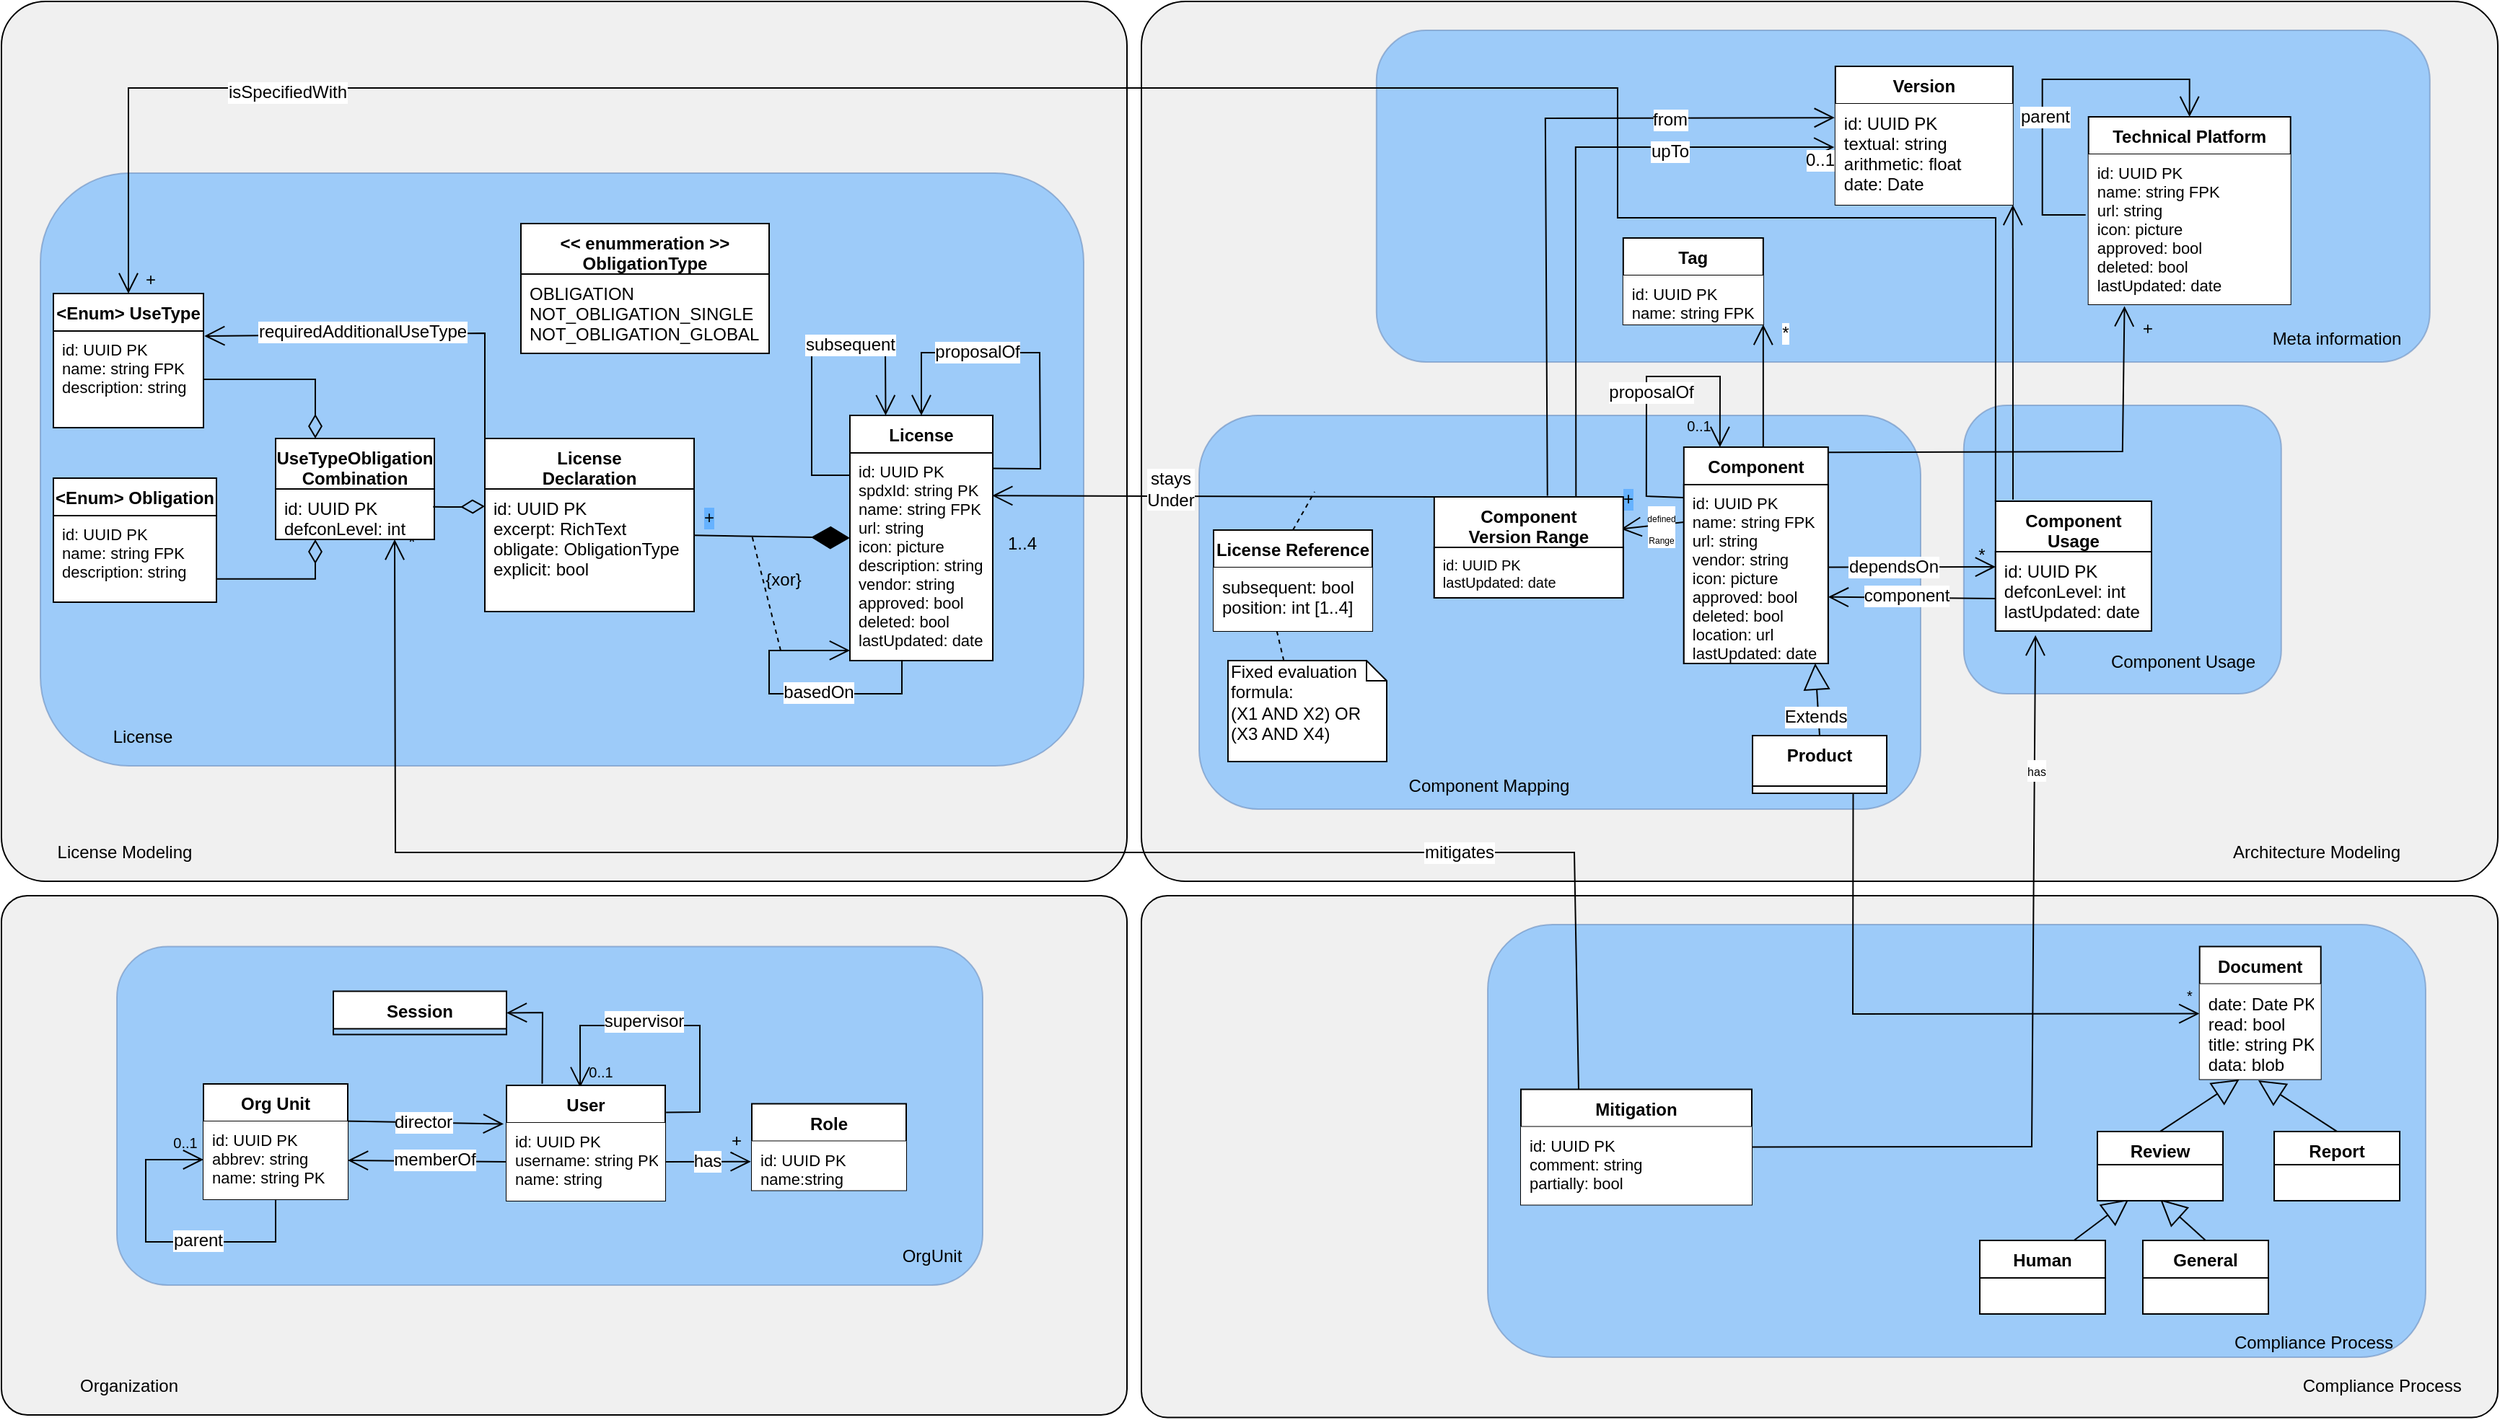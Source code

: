 <mxfile version="12.9.3" type="device" pages="7"><diagram id="0AST21TV7RAVUpckfEvV" name="Datamodel"><mxGraphModel dx="2115" dy="1507" grid="1" gridSize="10" guides="1" tooltips="1" connect="1" arrows="1" fold="1" page="1" pageScale="1" pageWidth="1169" pageHeight="827" background="none" math="0" shadow="0"><root><mxCell id="0"/><mxCell id="1" parent="0"/><mxCell id="cu4Lyd8hVp100eZ-zPd3-13" value="" style="rounded=1;whiteSpace=wrap;html=1;arcSize=5;fillColor=#F0F0F0;" parent="1" vertex="1"><mxGeometry x="710" y="590" width="940" height="361.75" as="geometry"/></mxCell><mxCell id="dXpomIbvGcBW2oqcqUsX-7" value="" style="rounded=1;whiteSpace=wrap;html=1;fillColor=#66B2FF;strokeColor=#6c8ebf;opacity=60;" parent="1" vertex="1"><mxGeometry x="950" y="610" width="650" height="300" as="geometry"/></mxCell><mxCell id="cu4Lyd8hVp100eZ-zPd3-11" value="" style="rounded=1;whiteSpace=wrap;html=1;arcSize=5;fillColor=#F0F0F0;" parent="1" vertex="1"><mxGeometry x="710" y="-30" width="940" height="610" as="geometry"/></mxCell><mxCell id="cu4Lyd8hVp100eZ-zPd3-9" value="" style="rounded=1;whiteSpace=wrap;html=1;arcSize=5;fillColor=#F0F0F0;" parent="1" vertex="1"><mxGeometry x="-80" y="-30" width="780" height="610" as="geometry"/></mxCell><mxCell id="dXpomIbvGcBW2oqcqUsX-5" value="" style="rounded=1;whiteSpace=wrap;html=1;fillColor=#66B2FF;strokeColor=#6c8ebf;opacity=60;" parent="1" vertex="1"><mxGeometry x="-53" y="89" width="723" height="411" as="geometry"/></mxCell><mxCell id="cu4Lyd8hVp100eZ-zPd3-15" value="" style="rounded=1;whiteSpace=wrap;html=1;arcSize=5;fillColor=#F0F0F0;" parent="1" vertex="1"><mxGeometry x="-80" y="590" width="780" height="360" as="geometry"/></mxCell><mxCell id="dXpomIbvGcBW2oqcqUsX-1" value="" style="rounded=1;whiteSpace=wrap;html=1;fillColor=#66B2FF;strokeColor=#6c8ebf;opacity=60;" parent="1" vertex="1"><mxGeometry y="625.25" width="600" height="234.75" as="geometry"/></mxCell><mxCell id="XdiRz9Xg5GuU23Gwvtuq-8" value="" style="rounded=1;whiteSpace=wrap;html=1;fillColor=#66B2FF;strokeColor=#6c8ebf;opacity=60;" parent="1" vertex="1"><mxGeometry x="872.91" y="-10" width="730" height="230" as="geometry"/></mxCell><mxCell id="9QJeIGu9l8iH765TdJJ7-13" value="" style="rounded=1;whiteSpace=wrap;html=1;fillColor=#66B2FF;strokeColor=#6c8ebf;opacity=60;" parent="1" vertex="1"><mxGeometry x="1279.91" y="250" width="220" height="200" as="geometry"/></mxCell><mxCell id="9QJeIGu9l8iH765TdJJ7-8" value="" style="rounded=1;whiteSpace=wrap;html=1;fillColor=#66B2FF;strokeColor=#6c8ebf;opacity=60;" parent="1" vertex="1"><mxGeometry x="750" y="257" width="500" height="273" as="geometry"/></mxCell><mxCell id="DfTQj5nB1X-sAvPIc5Mt-87" value="" style="endArrow=open;endFill=1;endSize=12;html=1;exitX=0;exitY=0.5;exitDx=0;exitDy=0;entryX=1;entryY=0.5;entryDx=0;entryDy=0;" parent="1" source="DfTQj5nB1X-sAvPIc5Mt-40" target="DfTQj5nB1X-sAvPIc5Mt-44" edge="1"><mxGeometry width="160" relative="1" as="geometry"><mxPoint x="10" y="980.75" as="sourcePoint"/><mxPoint x="170" y="980.75" as="targetPoint"/></mxGeometry></mxCell><mxCell id="DfTQj5nB1X-sAvPIc5Mt-88" value="&lt;font style=&quot;font-size: 12px&quot;&gt;memberOf&lt;/font&gt;" style="text;html=1;align=center;verticalAlign=middle;resizable=0;points=[];labelBackgroundColor=#ffffff;" parent="DfTQj5nB1X-sAvPIc5Mt-87" vertex="1" connectable="0"><mxGeometry x="-0.081" y="-1" relative="1" as="geometry"><mxPoint as="offset"/></mxGeometry></mxCell><mxCell id="DfTQj5nB1X-sAvPIc5Mt-90" value="&lt;font style=&quot;font-size: 12px&quot;&gt;has&lt;/font&gt;" style="endArrow=open;endFill=1;endSize=12;html=1;exitX=1;exitY=0.5;exitDx=0;exitDy=0;entryX=-0.006;entryY=0.414;entryDx=0;entryDy=0;entryPerimeter=0;" parent="1" source="DfTQj5nB1X-sAvPIc5Mt-40" target="vbeOGQcI9CTGtbUMHrFN-8" edge="1"><mxGeometry width="160" relative="1" as="geometry"><mxPoint x="10" y="980.75" as="sourcePoint"/><mxPoint x="436" y="775.13" as="targetPoint"/></mxGeometry></mxCell><mxCell id="DfTQj5nB1X-sAvPIc5Mt-92" value="" style="endArrow=open;endFill=1;endSize=12;html=1;exitX=0.225;exitY=-0.014;exitDx=0;exitDy=0;entryX=1;entryY=0.5;entryDx=0;entryDy=0;rounded=0;exitPerimeter=0;" parent="1" source="DfTQj5nB1X-sAvPIc5Mt-39" target="DfTQj5nB1X-sAvPIc5Mt-41" edge="1"><mxGeometry width="160" relative="1" as="geometry"><mxPoint x="10" y="980.75" as="sourcePoint"/><mxPoint x="170" y="980.75" as="targetPoint"/><Array as="points"><mxPoint x="295" y="671"/></Array></mxGeometry></mxCell><mxCell id="DfTQj5nB1X-sAvPIc5Mt-94" value="&lt;font style=&quot;font-size: 12px&quot;&gt;director&lt;/font&gt;" style="endArrow=open;endFill=1;endSize=12;html=1;exitX=0.97;exitY=-0.005;exitDx=0;exitDy=0;entryX=-0.018;entryY=0.335;entryDx=0;entryDy=0;exitPerimeter=0;entryPerimeter=0;" parent="1" source="DfTQj5nB1X-sAvPIc5Mt-44" target="DfTQj5nB1X-sAvPIc5Mt-39" edge="1"><mxGeometry width="160" relative="1" as="geometry"><mxPoint x="10" y="980.75" as="sourcePoint"/><mxPoint x="170" y="980.75" as="targetPoint"/></mxGeometry></mxCell><mxCell id="DfTQj5nB1X-sAvPIc5Mt-106" value="" style="endArrow=open;endFill=1;endSize=12;html=1;exitX=0;exitY=0.75;exitDx=0;exitDy=0;entryX=1;entryY=0.628;entryDx=0;entryDy=0;entryPerimeter=0;" parent="1" source="8vI7Tc8oc90pfKaNioi0-1" target="DfTQj5nB1X-sAvPIc5Mt-24" edge="1"><mxGeometry width="160" relative="1" as="geometry"><mxPoint x="1330.91" y="339.27" as="sourcePoint"/><mxPoint x="1187" y="380" as="targetPoint"/></mxGeometry></mxCell><mxCell id="cjo89m0cBqm-WIuZJIXl-4" value="&lt;font style=&quot;font-size: 12px&quot;&gt;component&lt;/font&gt;" style="text;html=1;align=center;verticalAlign=middle;resizable=0;points=[];labelBackgroundColor=#ffffff;" parent="DfTQj5nB1X-sAvPIc5Mt-106" vertex="1" connectable="0"><mxGeometry x="0.073" y="-2" relative="1" as="geometry"><mxPoint as="offset"/></mxGeometry></mxCell><mxCell id="9QJeIGu9l8iH765TdJJ7-4" value="&lt;font style=&quot;font-size: 12px&quot;&gt;License&lt;/font&gt;" style="text;html=1;strokeColor=none;fillColor=none;align=center;verticalAlign=middle;whiteSpace=wrap;rounded=0;opacity=60;" parent="1" vertex="1"><mxGeometry x="-44" y="470" width="124" height="20" as="geometry"/></mxCell><mxCell id="9QJeIGu9l8iH765TdJJ7-9" value="&lt;font style=&quot;font-size: 12px&quot;&gt;Component Mapping&lt;/font&gt;" style="text;html=1;strokeColor=none;fillColor=none;align=center;verticalAlign=middle;whiteSpace=wrap;rounded=0;opacity=60;" parent="1" vertex="1"><mxGeometry x="890" y="504" width="121.5" height="20" as="geometry"/></mxCell><mxCell id="vQTq45zhminiH5yAQG8T-10" value="" style="endArrow=open;endFill=1;endSize=12;html=1;entryX=0.178;entryY=1.012;entryDx=0;entryDy=0;entryPerimeter=0;rounded=0;exitX=0.92;exitY=0.024;exitDx=0;exitDy=0;exitPerimeter=0;" parent="1" source="DfTQj5nB1X-sAvPIc5Mt-23" target="vQTq45zhminiH5yAQG8T-7" edge="1"><mxGeometry width="160" relative="1" as="geometry"><mxPoint x="1166.91" y="264" as="sourcePoint"/><mxPoint x="565.06" y="757" as="targetPoint"/><Array as="points"><mxPoint x="1389.91" y="282"/></Array></mxGeometry></mxCell><mxCell id="vQTq45zhminiH5yAQG8T-11" value="" style="endArrow=open;endFill=1;endSize=12;html=1;entryX=1;entryY=1;entryDx=0;entryDy=0;" parent="1" target="DfTQj5nB1X-sAvPIc5Mt-130" edge="1"><mxGeometry width="160" relative="1" as="geometry"><mxPoint x="1140.91" y="279" as="sourcePoint"/><mxPoint x="834.06" y="757" as="targetPoint"/></mxGeometry></mxCell><mxCell id="pRm-2sjyvx-qsWbMEPek-1" value="*" style="text;html=1;align=center;verticalAlign=middle;resizable=0;points=[];labelBackgroundColor=#ffffff;" parent="vQTq45zhminiH5yAQG8T-11" vertex="1" connectable="0"><mxGeometry x="0.587" y="2" relative="1" as="geometry"><mxPoint x="16.59" y="-11.59" as="offset"/></mxGeometry></mxCell><mxCell id="vQTq45zhminiH5yAQG8T-17" value="" style="endArrow=open;endFill=1;endSize=12;html=1;rounded=0;exitX=1;exitY=0.5;exitDx=0;exitDy=0;entryX=0.256;entryY=1.053;entryDx=0;entryDy=0;entryPerimeter=0;" parent="1" source="2kKBGO41n3ZfprYukd4u-1" target="8vI7Tc8oc90pfKaNioi0-2" edge="1"><mxGeometry width="160" relative="1" as="geometry"><mxPoint x="1178" y="380" as="sourcePoint"/><mxPoint x="1167" y="381" as="targetPoint"/><Array as="points"><mxPoint x="1327" y="764"/></Array></mxGeometry></mxCell><mxCell id="vQTq45zhminiH5yAQG8T-18" value="&lt;font style=&quot;font-size: 8px&quot;&gt;has&lt;/font&gt;" style="text;html=1;align=center;verticalAlign=middle;resizable=0;points=[];labelBackgroundColor=#ffffff;" parent="vQTq45zhminiH5yAQG8T-17" vertex="1" connectable="0"><mxGeometry x="0.543" y="1" relative="1" as="geometry"><mxPoint x="2.02" y="-32.68" as="offset"/></mxGeometry></mxCell><mxCell id="JLkhGInrmk2NSij-7eXj-2" value="+" style="text;html=1;align=center;verticalAlign=middle;resizable=0;points=[];autosize=1;" parent="1" vertex="1"><mxGeometry x="13" y="152.5" width="20" height="20" as="geometry"/></mxCell><mxCell id="5SHbz0LkffENrz9GB1Jc-9" value="+" style="text;html=1;align=center;verticalAlign=middle;resizable=0;points=[];autosize=1;" parent="1" vertex="1"><mxGeometry x="420" y="750.75" width="17" height="18" as="geometry"/></mxCell><mxCell id="4XOKqlU4SNjvS2yFwQlo-11" value="" style="endArrow=open;endFill=1;endSize=12;html=1;exitX=0;exitY=0;exitDx=0;exitDy=0;entryX=1;entryY=1;entryDx=0;entryDy=0;strokeColor=none;rounded=0;" parent="1" source="DfTQj5nB1X-sAvPIc5Mt-21" edge="1"><mxGeometry width="160" relative="1" as="geometry"><mxPoint x="286" y="818" as="sourcePoint"/><mxPoint x="515" y="222.0" as="targetPoint"/><Array as="points"><mxPoint x="557" y="222"/></Array></mxGeometry></mxCell><mxCell id="SJ8xGUBmzKdiHl95CdBK-17" value="" style="endArrow=open;endFill=1;endSize=12;html=1;exitX=0.75;exitY=1;exitDx=0;exitDy=0;entryX=-0.002;entryY=0.311;entryDx=0;entryDy=0;entryPerimeter=0;rounded=0;" parent="1" source="cu4Lyd8hVp100eZ-zPd3-1" target="SJ8xGUBmzKdiHl95CdBK-8" edge="1"><mxGeometry width="160" relative="1" as="geometry"><mxPoint x="1420" y="560" as="sourcePoint"/><mxPoint x="1812" y="469.25" as="targetPoint"/><Array as="points"><mxPoint x="1203" y="672"/></Array></mxGeometry></mxCell><mxCell id="SJ8xGUBmzKdiHl95CdBK-22" value="" style="endArrow=block;endSize=16;endFill=0;html=1;exitX=0.5;exitY=0;exitDx=0;exitDy=0;entryX=0.327;entryY=1.002;entryDx=0;entryDy=0;entryPerimeter=0;" parent="1" source="SJ8xGUBmzKdiHl95CdBK-13" target="SJ8xGUBmzKdiHl95CdBK-8" edge="1"><mxGeometry width="160" relative="1" as="geometry"><mxPoint x="1403.4" y="764.27" as="sourcePoint"/><mxPoint x="1451.9" y="695.688" as="targetPoint"/></mxGeometry></mxCell><mxCell id="SJ8xGUBmzKdiHl95CdBK-23" value="" style="endArrow=block;endSize=16;endFill=0;html=1;exitX=0.5;exitY=0;exitDx=0;exitDy=0;entryX=0.483;entryY=1.011;entryDx=0;entryDy=0;entryPerimeter=0;" parent="1" source="DfTQj5nB1X-sAvPIc5Mt-37" target="SJ8xGUBmzKdiHl95CdBK-8" edge="1"><mxGeometry width="160" relative="1" as="geometry"><mxPoint x="1499.35" y="795.8" as="sourcePoint"/><mxPoint x="1464.15" y="726.98" as="targetPoint"/></mxGeometry></mxCell><mxCell id="SJ8xGUBmzKdiHl95CdBK-24" value="" style="endArrow=block;endSize=16;endFill=0;html=1;exitX=0.75;exitY=0;exitDx=0;exitDy=0;entryX=0.25;entryY=1;entryDx=0;entryDy=0;" parent="1" source="SJ8xGUBmzKdiHl95CdBK-15" target="SJ8xGUBmzKdiHl95CdBK-13" edge="1"><mxGeometry width="160" relative="1" as="geometry"><mxPoint x="1355.5" y="824.56" as="sourcePoint"/><mxPoint x="1404" y="755.978" as="targetPoint"/></mxGeometry></mxCell><mxCell id="SJ8xGUBmzKdiHl95CdBK-25" value="" style="endArrow=block;endSize=16;endFill=0;html=1;exitX=0.5;exitY=0;exitDx=0;exitDy=0;entryX=0.5;entryY=1;entryDx=0;entryDy=0;" parent="1" source="SJ8xGUBmzKdiHl95CdBK-14" target="SJ8xGUBmzKdiHl95CdBK-13" edge="1"><mxGeometry width="160" relative="1" as="geometry"><mxPoint x="1465.1" y="864.8" as="sourcePoint"/><mxPoint x="1429.9" y="795.98" as="targetPoint"/></mxGeometry></mxCell><mxCell id="4x8y7hUcmdntFNymm4BV-1" value="" style="endArrow=open;endFill=1;endSize=12;html=1;exitX=1.005;exitY=0.235;exitDx=0;exitDy=0;entryX=0.464;entryY=0.018;entryDx=0;entryDy=0;entryPerimeter=0;rounded=0;exitPerimeter=0;" parent="1" source="DfTQj5nB1X-sAvPIc5Mt-39" target="DfTQj5nB1X-sAvPIc5Mt-39" edge="1"><mxGeometry width="160" relative="1" as="geometry"><mxPoint x="126" y="932.25" as="sourcePoint"/><mxPoint x="286" y="932.25" as="targetPoint"/><Array as="points"><mxPoint x="404" y="740"/><mxPoint x="404" y="680"/><mxPoint x="321" y="680"/></Array></mxGeometry></mxCell><mxCell id="4x8y7hUcmdntFNymm4BV-2" value="&lt;font style=&quot;font-size: 12px&quot;&gt;supervisor&lt;/font&gt;" style="text;html=1;align=center;verticalAlign=middle;resizable=0;points=[];labelBackgroundColor=#ffffff;" parent="4x8y7hUcmdntFNymm4BV-1" vertex="1" connectable="0"><mxGeometry x="0.169" y="-3" relative="1" as="geometry"><mxPoint as="offset"/></mxGeometry></mxCell><mxCell id="4x8y7hUcmdntFNymm4BV-5" value="&lt;font style=&quot;font-size: 10px&quot;&gt;0..1&lt;/font&gt;" style="text;html=1;align=center;verticalAlign=middle;resizable=0;points=[];autosize=1;" parent="1" vertex="1"><mxGeometry x="1438.91" y="71" width="27" height="18" as="geometry"/></mxCell><mxCell id="th_ZE2erz_6hmJGTRS4t-1" value="&lt;font style=&quot;font-size: 10px&quot;&gt;0..1&lt;/font&gt;" style="text;html=1;align=center;verticalAlign=middle;resizable=0;points=[];autosize=1;" parent="1" vertex="1"><mxGeometry x="321" y="703.48" width="27" height="18" as="geometry"/></mxCell><mxCell id="th_ZE2erz_6hmJGTRS4t-2" value="&lt;font style=&quot;font-size: 10px&quot;&gt;0..1&lt;/font&gt;" style="text;html=1;align=center;verticalAlign=middle;resizable=0;points=[];autosize=1;" parent="1" vertex="1"><mxGeometry x="33" y="752.48" width="27" height="18" as="geometry"/></mxCell><mxCell id="zK2hmBQcItXRI3knByvi-1" value="&lt;font style=&quot;font-size: 10px&quot;&gt;*&lt;/font&gt;" style="text;html=1;align=center;verticalAlign=middle;resizable=0;points=[];autosize=1;" parent="1" vertex="1"><mxGeometry x="1429.35" y="650" width="14" height="18" as="geometry"/></mxCell><mxCell id="-h2j7InOT_9hTUHfQzXP-6" value="&lt;font style=&quot;font-size: 10px&quot;&gt;0..1&lt;/font&gt;" style="text;html=1;align=center;verticalAlign=middle;resizable=0;points=[];autosize=1;" parent="1" vertex="1"><mxGeometry x="570" y="257" width="27" height="18" as="geometry"/></mxCell><mxCell id="-h2j7InOT_9hTUHfQzXP-9" value="&lt;font style=&quot;font-size: 10px&quot;&gt;0..1&lt;/font&gt;" style="text;html=1;align=center;verticalAlign=middle;resizable=0;points=[];autosize=1;" parent="1" vertex="1"><mxGeometry x="1082.91" y="255" width="27" height="18" as="geometry"/></mxCell><mxCell id="wiHRZRZod437pde-bovV-23" value="" style="endArrow=open;endFill=1;endSize=12;html=1;entryX=0.75;entryY=1;entryDx=0;entryDy=0;rounded=0;exitX=0.25;exitY=0;exitDx=0;exitDy=0;" parent="1" source="2kKBGO41n3ZfprYukd4u-1" target="DfTQj5nB1X-sAvPIc5Mt-14" edge="1"><mxGeometry width="160" relative="1" as="geometry"><mxPoint x="230" y="565.5" as="sourcePoint"/><mxPoint x="316.54" y="519.106" as="targetPoint"/><Array as="points"><mxPoint x="1010" y="560"/><mxPoint x="193" y="560"/></Array></mxGeometry></mxCell><mxCell id="wiHRZRZod437pde-bovV-24" value="&lt;font style=&quot;font-size: 12px&quot;&gt;mitigates&lt;/font&gt;" style="text;html=1;align=center;verticalAlign=middle;resizable=0;points=[];labelBackgroundColor=#ffffff;" parent="wiHRZRZod437pde-bovV-23" vertex="1" connectable="0"><mxGeometry x="-0.485" y="3" relative="1" as="geometry"><mxPoint x="64.06" y="-3" as="offset"/></mxGeometry></mxCell><mxCell id="wiHRZRZod437pde-bovV-25" value="" style="endArrow=open;endFill=1;endSize=12;html=1;exitX=0.112;exitY=-0.012;exitDx=0;exitDy=0;entryX=1;entryY=1;entryDx=0;entryDy=0;exitPerimeter=0;rounded=0;" parent="1" source="8vI7Tc8oc90pfKaNioi0-1" target="DfTQj5nB1X-sAvPIc5Mt-10" edge="1"><mxGeometry width="160" relative="1" as="geometry"><mxPoint x="1295.904" y="315.112" as="sourcePoint"/><mxPoint x="964.91" y="265" as="targetPoint"/><Array as="points"/></mxGeometry></mxCell><mxCell id="BpKYmDRnvJFn5GVJjvDc-5" value="" style="endArrow=open;endFill=1;endSize=12;html=1;entryX=0.996;entryY=0.206;entryDx=0;entryDy=0;exitX=0;exitY=0;exitDx=0;exitDy=0;entryPerimeter=0;" parent="1" source="wiHRZRZod437pde-bovV-26" target="DfTQj5nB1X-sAvPIc5Mt-22" edge="1"><mxGeometry width="160" relative="1" as="geometry"><mxPoint x="910" y="355" as="sourcePoint"/><mxPoint x="823" y="236" as="targetPoint"/></mxGeometry></mxCell><mxCell id="BpKYmDRnvJFn5GVJjvDc-6" value="&lt;font style=&quot;font-size: 12px&quot;&gt;stays&lt;br&gt;Under&lt;/font&gt;" style="text;html=1;align=center;verticalAlign=middle;resizable=0;points=[];labelBackgroundColor=#ffffff;" parent="BpKYmDRnvJFn5GVJjvDc-5" vertex="1" connectable="0"><mxGeometry x="-0.016" y="-2" relative="1" as="geometry"><mxPoint x="-32.44" y="-3.09" as="offset"/></mxGeometry></mxCell><mxCell id="BpKYmDRnvJFn5GVJjvDc-14" value="" style="endArrow=open;endFill=1;endSize=12;html=1;exitX=1.005;exitY=0.462;exitDx=0;exitDy=0;exitPerimeter=0;" parent="1" source="DfTQj5nB1X-sAvPIc5Mt-24" edge="1"><mxGeometry width="160" relative="1" as="geometry"><mxPoint x="1142.91" y="358" as="sourcePoint"/><mxPoint x="1302" y="362" as="targetPoint"/></mxGeometry></mxCell><mxCell id="BpKYmDRnvJFn5GVJjvDc-15" value="&lt;font style=&quot;font-size: 12px&quot;&gt;dependsOn&lt;/font&gt;" style="text;html=1;align=center;verticalAlign=middle;resizable=0;points=[];labelBackgroundColor=#ffffff;" parent="BpKYmDRnvJFn5GVJjvDc-14" vertex="1" connectable="0"><mxGeometry x="-0.119" relative="1" as="geometry"><mxPoint x="-6.42" as="offset"/></mxGeometry></mxCell><mxCell id="BpKYmDRnvJFn5GVJjvDc-19" value="*" style="text;html=1;align=center;verticalAlign=middle;resizable=0;points=[];labelBackgroundColor=none;" parent="BpKYmDRnvJFn5GVJjvDc-14" vertex="1" connectable="0"><mxGeometry x="0.754" y="2" relative="1" as="geometry"><mxPoint x="4.14" y="-5.95" as="offset"/></mxGeometry></mxCell><mxCell id="BpKYmDRnvJFn5GVJjvDc-16" value="" style="endArrow=open;endFill=1;endSize=12;html=1;entryX=0.5;entryY=0;entryDx=0;entryDy=0;rounded=0;exitX=0;exitY=0;exitDx=0;exitDy=0;" parent="1" source="8vI7Tc8oc90pfKaNioi0-1" target="DfTQj5nB1X-sAvPIc5Mt-2" edge="1"><mxGeometry width="160" relative="1" as="geometry"><mxPoint x="1124" y="316" as="sourcePoint"/><mxPoint x="879" y="347" as="targetPoint"/><Array as="points"><mxPoint x="1302" y="120"/><mxPoint x="1040" y="120"/><mxPoint x="1040" y="30"/><mxPoint x="8" y="30"/></Array></mxGeometry></mxCell><mxCell id="cjo89m0cBqm-WIuZJIXl-13" value="&lt;font style=&quot;font-size: 12px&quot;&gt;isSpecifiedWith&lt;/font&gt;" style="text;html=1;align=center;verticalAlign=middle;resizable=0;points=[];labelBackgroundColor=#ffffff;fontSize=10;fontColor=#000000;" parent="BpKYmDRnvJFn5GVJjvDc-16" vertex="1" connectable="0"><mxGeometry x="0.751" y="1" relative="1" as="geometry"><mxPoint x="38" y="2" as="offset"/></mxGeometry></mxCell><mxCell id="BpKYmDRnvJFn5GVJjvDc-21" value="" style="endArrow=open;endFill=1;endSize=12;html=1;exitX=0.75;exitY=0;exitDx=0;exitDy=0;entryX=-0.006;entryY=0.429;entryDx=0;entryDy=0;rounded=0;entryPerimeter=0;" parent="1" source="wiHRZRZod437pde-bovV-26" target="DfTQj5nB1X-sAvPIc5Mt-11" edge="1"><mxGeometry width="160" relative="1" as="geometry"><mxPoint x="784.91" y="329" as="sourcePoint"/><mxPoint x="960.91" y="134" as="targetPoint"/><Array as="points"><mxPoint x="1010.91" y="71"/></Array></mxGeometry></mxCell><mxCell id="93BnEtXR6JDE9LEBPVoo-2" value="&lt;font style=&quot;font-size: 12px&quot;&gt;upTo&lt;/font&gt;" style="text;html=1;align=center;verticalAlign=middle;resizable=0;points=[];labelBackgroundColor=#ffffff;" parent="BpKYmDRnvJFn5GVJjvDc-21" vertex="1" connectable="0"><mxGeometry x="0.002" y="-61" relative="1" as="geometry"><mxPoint x="4.05" y="-28.56" as="offset"/></mxGeometry></mxCell><mxCell id="kUBLJKHtEXZcRAQZ2ruK-5" value="0..1" style="text;html=1;align=center;verticalAlign=middle;resizable=0;points=[];labelBackgroundColor=#ffffff;" parent="BpKYmDRnvJFn5GVJjvDc-21" vertex="1" connectable="0"><mxGeometry x="0.902" relative="1" as="geometry"><mxPoint x="9.86" y="8.97" as="offset"/></mxGeometry></mxCell><mxCell id="BpKYmDRnvJFn5GVJjvDc-22" value="" style="endArrow=open;endFill=1;endSize=12;html=1;entryX=-0.004;entryY=0.137;entryDx=0;entryDy=0;rounded=0;entryPerimeter=0;exitX=0.599;exitY=-0.011;exitDx=0;exitDy=0;exitPerimeter=0;" parent="1" source="wiHRZRZod437pde-bovV-26" target="DfTQj5nB1X-sAvPIc5Mt-11" edge="1"><mxGeometry width="160" relative="1" as="geometry"><mxPoint x="896.66" y="310.0" as="sourcePoint"/><mxPoint x="1136.91" y="74" as="targetPoint"/><Array as="points"><mxPoint x="989.91" y="51"/></Array></mxGeometry></mxCell><mxCell id="93BnEtXR6JDE9LEBPVoo-1" value="&lt;font style=&quot;font-size: 12px&quot;&gt;from&lt;/font&gt;" style="text;html=1;align=center;verticalAlign=middle;resizable=0;points=[];labelBackgroundColor=#ffffff;" parent="BpKYmDRnvJFn5GVJjvDc-22" vertex="1" connectable="0"><mxGeometry x="-0.003" y="-84" relative="1" as="geometry"><mxPoint x="1.23" y="-30.1" as="offset"/></mxGeometry></mxCell><mxCell id="RPdC1oNa1O0Xw1BHdc5p-2" value="" style="endArrow=open;endFill=1;endSize=12;html=1;entryX=0.988;entryY=0.318;entryDx=0;entryDy=0;entryPerimeter=0;" parent="1" target="wiHRZRZod437pde-bovV-26" edge="1"><mxGeometry width="160" relative="1" as="geometry"><mxPoint x="1085.91" y="331" as="sourcePoint"/><mxPoint x="1124.91" y="329" as="targetPoint"/></mxGeometry></mxCell><mxCell id="bqEdqslVqaiUfF8uRJbH-2" value="&lt;font style=&quot;font-size: 6px&quot;&gt;defined&lt;br&gt;Range&lt;/font&gt;" style="text;html=1;align=center;verticalAlign=middle;resizable=0;points=[];labelBackgroundColor=#ffffff;" parent="RPdC1oNa1O0Xw1BHdc5p-2" vertex="1" connectable="0"><mxGeometry x="0.017" y="1" relative="1" as="geometry"><mxPoint x="5.66" y="-0.2" as="offset"/></mxGeometry></mxCell><mxCell id="bqEdqslVqaiUfF8uRJbH-4" value="+" style="text;html=1;align=center;verticalAlign=middle;resizable=0;points=[];labelBackgroundColor=#66B2FF;" parent="RPdC1oNa1O0Xw1BHdc5p-2" vertex="1" connectable="0"><mxGeometry x="0.518" y="-4" relative="1" as="geometry"><mxPoint x="-4.97" y="-16.3" as="offset"/></mxGeometry></mxCell><mxCell id="4KrmqtN5IodRZpPNfCGz-2" value="+" style="text;html=1;align=center;verticalAlign=middle;resizable=0;points=[];autosize=1;rotation=90;" parent="1" vertex="1"><mxGeometry x="1397.5" y="186" width="20" height="20" as="geometry"/></mxCell><mxCell id="DfTQj5nB1X-sAvPIc5Mt-2" value="&lt;Enum&gt; UseType" style="swimlane;fontStyle=1;align=center;verticalAlign=top;childLayout=stackLayout;horizontal=1;startSize=26;horizontalStack=0;resizeParent=1;resizeParentMax=0;resizeLast=0;collapsible=1;marginBottom=0;" parent="1" vertex="1"><mxGeometry x="-44" y="172.5" width="104" height="93" as="geometry"/></mxCell><mxCell id="DfTQj5nB1X-sAvPIc5Mt-3" value="id: UUID PK&#10;name: string FPK&#10;description: string" style="text;align=left;verticalAlign=top;spacingLeft=4;spacingRight=4;overflow=hidden;rotatable=0;points=[[0,0.5],[1,0.5]];portConstraint=eastwest;fillColor=#ffffff;strokeColor=#000000;fontSize=11;" parent="DfTQj5nB1X-sAvPIc5Mt-2" vertex="1"><mxGeometry y="26" width="104" height="67" as="geometry"/></mxCell><mxCell id="YteodwdK8xyhG0CwmDIE-2" value="" style="endArrow=diamondThin;endFill=1;endSize=24;html=1;entryX=0;entryY=0.5;entryDx=0;entryDy=0;exitX=0.998;exitY=0.378;exitDx=0;exitDy=0;exitPerimeter=0;" parent="1" source="kUBLJKHtEXZcRAQZ2ruK-3" target="DfTQj5nB1X-sAvPIc5Mt-21" edge="1"><mxGeometry width="160" relative="1" as="geometry"><mxPoint x="366" y="343" as="sourcePoint"/><mxPoint x="419" y="343" as="targetPoint"/></mxGeometry></mxCell><mxCell id="-TYRjNjUdD8IJ4Obn4F--2" value="&lt;span style=&quot;&quot;&gt;+&lt;/span&gt;" style="text;html=1;align=center;verticalAlign=middle;resizable=0;points=[];labelBackgroundColor=#66B2FF;" parent="YteodwdK8xyhG0CwmDIE-2" vertex="1" connectable="0"><mxGeometry x="-0.85" y="1" relative="1" as="geometry"><mxPoint x="2.3" y="-11.92" as="offset"/></mxGeometry></mxCell><mxCell id="wODXiIl3DA0r6Njg2x-Y-3" value="*" style="text;html=1;align=center;verticalAlign=middle;resizable=0;points=[];autosize=1;" parent="1" vertex="1"><mxGeometry x="196.5" y="336" width="15" height="18" as="geometry"/></mxCell><mxCell id="cu4Lyd8hVp100eZ-zPd3-3" value="&lt;font style=&quot;font-size: 12px&quot;&gt;Extends&lt;/font&gt;" style="endArrow=block;endSize=16;endFill=0;html=1;exitX=0.5;exitY=0;exitDx=0;exitDy=0;entryX=0.91;entryY=0.999;entryDx=0;entryDy=0;entryPerimeter=0;" parent="1" source="cu4Lyd8hVp100eZ-zPd3-1" target="DfTQj5nB1X-sAvPIc5Mt-24" edge="1"><mxGeometry x="-0.456" y="2" width="160" relative="1" as="geometry"><mxPoint x="1176.41" y="499" as="sourcePoint"/><mxPoint x="1479.91" y="520" as="targetPoint"/><mxPoint as="offset"/></mxGeometry></mxCell><mxCell id="cu4Lyd8hVp100eZ-zPd3-10" value="License Modeling" style="text;html=1;align=center;verticalAlign=middle;resizable=0;points=[];autosize=1;" parent="1" vertex="1"><mxGeometry x="-50" y="550" width="110" height="20" as="geometry"/></mxCell><mxCell id="cu4Lyd8hVp100eZ-zPd3-12" value="Architecture Modeling" style="text;html=1;align=center;verticalAlign=middle;resizable=0;points=[];autosize=1;" parent="1" vertex="1"><mxGeometry x="1459.26" y="550" width="130" height="20" as="geometry"/></mxCell><mxCell id="cu4Lyd8hVp100eZ-zPd3-14" value="Compliance Process&amp;nbsp;" style="text;html=1;align=center;verticalAlign=middle;resizable=0;points=[];autosize=1;" parent="1" vertex="1"><mxGeometry x="1506.35" y="920" width="130" height="20" as="geometry"/></mxCell><mxCell id="cu4Lyd8hVp100eZ-zPd3-16" value="Organization" style="text;html=1;align=center;verticalAlign=middle;resizable=0;points=[];autosize=1;" parent="1" vertex="1"><mxGeometry x="-32" y="920" width="80" height="20" as="geometry"/></mxCell><mxCell id="SJ8xGUBmzKdiHl95CdBK-7" value="Document" style="swimlane;fontStyle=1;align=center;verticalAlign=top;childLayout=stackLayout;horizontal=1;startSize=26;horizontalStack=0;resizeParent=1;resizeParentMax=0;resizeLast=0;collapsible=1;marginBottom=0;" parent="1" vertex="1"><mxGeometry x="1443.35" y="625.25" width="84" height="92" as="geometry"/></mxCell><mxCell id="SJ8xGUBmzKdiHl95CdBK-8" value="date: Date PK&#10;read: bool&#10;title: string PK&#10;data: blob" style="text;strokeColor=none;fillColor=#ffffff;align=left;verticalAlign=top;spacingLeft=4;spacingRight=4;overflow=hidden;rotatable=0;points=[[0,0.5],[1,0.5]];portConstraint=eastwest;" parent="SJ8xGUBmzKdiHl95CdBK-7" vertex="1"><mxGeometry y="26" width="84" height="66" as="geometry"/></mxCell><mxCell id="SJ8xGUBmzKdiHl95CdBK-13" value="Review" style="swimlane;fontStyle=1;align=center;verticalAlign=top;childLayout=stackLayout;horizontal=1;startSize=26;horizontalStack=0;resizeParent=1;resizeParentMax=0;resizeLast=0;collapsible=1;marginBottom=0;gradientColor=none;fillColor=#ffffff;" parent="1" vertex="1"><mxGeometry x="1372.5" y="753.48" width="87" height="47" as="geometry"/></mxCell><mxCell id="SJ8xGUBmzKdiHl95CdBK-14" value="General" style="swimlane;fontStyle=1;align=center;verticalAlign=top;childLayout=stackLayout;horizontal=1;startSize=26;horizontalStack=0;resizeParent=1;resizeParentMax=0;resizeLast=0;collapsible=1;marginBottom=0;" parent="1" vertex="1"><mxGeometry x="1404" y="828.98" width="87" height="51" as="geometry"/></mxCell><mxCell id="vbeOGQcI9CTGtbUMHrFN-3" value="" style="text;strokeColor=#000000;fillColor=#ffffff;align=left;verticalAlign=top;spacingLeft=4;spacingRight=4;overflow=hidden;rotatable=0;points=[[0,0.5],[1,0.5]];portConstraint=eastwest;" parent="SJ8xGUBmzKdiHl95CdBK-14" vertex="1"><mxGeometry y="26" width="87" height="25" as="geometry"/></mxCell><mxCell id="SJ8xGUBmzKdiHl95CdBK-15" value="Human" style="swimlane;fontStyle=1;align=center;verticalAlign=top;childLayout=stackLayout;horizontal=1;startSize=26;horizontalStack=0;resizeParent=1;resizeParentMax=0;resizeLast=0;collapsible=1;marginBottom=0;" parent="1" vertex="1"><mxGeometry x="1291" y="828.98" width="87" height="51" as="geometry"/></mxCell><mxCell id="vbeOGQcI9CTGtbUMHrFN-2" value="" style="text;strokeColor=#000000;fillColor=#ffffff;align=left;verticalAlign=top;spacingLeft=4;spacingRight=4;overflow=hidden;rotatable=0;points=[[0,0.5],[1,0.5]];portConstraint=eastwest;" parent="SJ8xGUBmzKdiHl95CdBK-15" vertex="1"><mxGeometry y="26" width="87" height="25" as="geometry"/></mxCell><mxCell id="XdiRz9Xg5GuU23Gwvtuq-9" value="Meta information" style="text;html=1;strokeColor=none;fillColor=none;align=center;verticalAlign=middle;whiteSpace=wrap;rounded=0;opacity=60;" parent="1" vertex="1"><mxGeometry x="1489.24" y="194" width="98.51" height="20" as="geometry"/></mxCell><mxCell id="DfTQj5nB1X-sAvPIc5Mt-6" value="&lt;Enum&gt; Obligation" style="swimlane;fontStyle=1;align=center;verticalAlign=top;childLayout=stackLayout;horizontal=1;startSize=26;horizontalStack=0;resizeParent=1;resizeParentMax=0;resizeLast=0;collapsible=1;marginBottom=0;gradientColor=none;" parent="1" vertex="1"><mxGeometry x="-44" y="300.5" width="113" height="86" as="geometry"/></mxCell><mxCell id="DfTQj5nB1X-sAvPIc5Mt-7" value="id: UUID PK&#10;name: string FPK&#10;description: string" style="text;strokeColor=#000000;fillColor=#ffffff;align=left;verticalAlign=top;spacingLeft=4;spacingRight=4;overflow=hidden;rotatable=0;points=[[0,0.5],[1,0.5]];portConstraint=eastwest;labelBackgroundColor=none;fontSize=11;" parent="DfTQj5nB1X-sAvPIc5Mt-6" vertex="1"><mxGeometry y="26" width="113" height="60" as="geometry"/></mxCell><mxCell id="DfTQj5nB1X-sAvPIc5Mt-14" value="UseTypeObligation&#10;Combination" style="swimlane;fontStyle=1;align=center;verticalAlign=top;childLayout=stackLayout;horizontal=1;startSize=35;horizontalStack=0;resizeParent=1;resizeParentMax=0;resizeLast=0;collapsible=1;marginBottom=0;" parent="1" vertex="1"><mxGeometry x="110" y="273" width="110" height="70" as="geometry"/></mxCell><mxCell id="DfTQj5nB1X-sAvPIc5Mt-15" value="id: UUID PK&#10;defconLevel: int" style="text;strokeColor=#000000;fillColor=#ffffff;align=left;verticalAlign=top;spacingLeft=4;spacingRight=4;overflow=hidden;rotatable=0;points=[[0,0.5],[1,0.5]];portConstraint=eastwest;" parent="DfTQj5nB1X-sAvPIc5Mt-14" vertex="1"><mxGeometry y="35" width="110" height="35" as="geometry"/></mxCell><mxCell id="cjo89m0cBqm-WIuZJIXl-8" value="1..4" style="text;html=1;align=center;verticalAlign=middle;resizable=0;points=[];autosize=1;" parent="1" vertex="1"><mxGeometry x="607" y="336" width="40" height="20" as="geometry"/></mxCell><mxCell id="cjo89m0cBqm-WIuZJIXl-18" value="&lt;font style=&quot;font-size: 12px&quot;&gt;Component Usage&lt;/font&gt;" style="text;html=1;strokeColor=none;fillColor=none;align=center;verticalAlign=middle;whiteSpace=wrap;rounded=0;opacity=60;" parent="1" vertex="1"><mxGeometry x="1371.16" y="418" width="121.5" height="20" as="geometry"/></mxCell><mxCell id="DfTQj5nB1X-sAvPIc5Mt-41" value="Session" style="swimlane;fontStyle=1;align=center;verticalAlign=top;childLayout=stackLayout;horizontal=1;startSize=26;horizontalStack=0;resizeParent=1;resizeParentMax=0;resizeLast=0;collapsible=1;marginBottom=0;" parent="1" vertex="1"><mxGeometry x="150" y="656.25" width="120" height="30" as="geometry"><mxRectangle x="687" y="659.5" width="73" height="26" as="alternateBounds"/></mxGeometry></mxCell><mxCell id="G8ZbXpS_vvqGtPncZPdI-4" value="" style="endArrow=none;html=1;endSize=12;startArrow=diamondThin;startSize=14;startFill=0;edgeStyle=orthogonalEdgeStyle;align=left;verticalAlign=bottom;entryX=0.992;entryY=0.354;entryDx=0;entryDy=0;entryPerimeter=0;endFill=0;" parent="1" target="DfTQj5nB1X-sAvPIc5Mt-15" edge="1"><mxGeometry x="-1" y="3" relative="1" as="geometry"><mxPoint x="255" y="320" as="sourcePoint"/><mxPoint x="240" y="310" as="targetPoint"/></mxGeometry></mxCell><mxCell id="G8ZbXpS_vvqGtPncZPdI-5" value="" style="endArrow=none;html=1;endSize=12;startArrow=diamondThin;startSize=14;startFill=0;edgeStyle=orthogonalEdgeStyle;align=left;verticalAlign=bottom;exitX=0.25;exitY=0;exitDx=0;exitDy=0;entryX=1;entryY=0.5;entryDx=0;entryDy=0;rounded=0;endFill=0;" parent="1" source="DfTQj5nB1X-sAvPIc5Mt-14" target="DfTQj5nB1X-sAvPIc5Mt-3" edge="1"><mxGeometry x="-1" y="3" relative="1" as="geometry"><mxPoint x="60" y="310" as="sourcePoint"/><mxPoint x="220" y="310" as="targetPoint"/></mxGeometry></mxCell><mxCell id="G8ZbXpS_vvqGtPncZPdI-8" value="" style="endArrow=none;html=1;endSize=12;startArrow=diamondThin;startSize=14;startFill=0;edgeStyle=orthogonalEdgeStyle;align=left;verticalAlign=bottom;exitX=0.25;exitY=1;exitDx=0;exitDy=0;entryX=1.001;entryY=0.731;entryDx=0;entryDy=0;rounded=0;entryPerimeter=0;endFill=0;" parent="1" source="DfTQj5nB1X-sAvPIc5Mt-14" target="DfTQj5nB1X-sAvPIc5Mt-7" edge="1"><mxGeometry x="-1" y="3" relative="1" as="geometry"><mxPoint x="147.5" y="283.0" as="sourcePoint"/><mxPoint x="70" y="242" as="targetPoint"/></mxGeometry></mxCell><mxCell id="2kKBGO41n3ZfprYukd4u-1" value="Mitigation" style="swimlane;fontStyle=1;align=center;verticalAlign=top;childLayout=stackLayout;horizontal=1;startSize=26;horizontalStack=0;resizeParent=1;resizeParentMax=0;resizeLast=0;collapsible=1;marginBottom=0;" parent="1" vertex="1"><mxGeometry x="973" y="724.25" width="160" height="80" as="geometry"/></mxCell><mxCell id="2kKBGO41n3ZfprYukd4u-2" value="id: UUID PK&#10;comment: string&#10;partially: bool" style="text;align=left;verticalAlign=top;spacingLeft=4;spacingRight=4;overflow=hidden;rotatable=0;points=[[0,0.5],[1,0.5]];portConstraint=eastwest;fontSize=11;fillColor=#ffffff;" parent="2kKBGO41n3ZfprYukd4u-1" vertex="1"><mxGeometry y="26" width="160" height="54" as="geometry"/></mxCell><mxCell id="DfTQj5nB1X-sAvPIc5Mt-43" value="Org Unit" style="swimlane;fontStyle=1;align=center;verticalAlign=top;childLayout=stackLayout;horizontal=1;startSize=26;horizontalStack=0;resizeParent=1;resizeParentMax=0;resizeLast=0;collapsible=1;marginBottom=0;" parent="1" vertex="1"><mxGeometry x="60" y="720.48" width="100" height="80" as="geometry"><mxRectangle x="40" y="408" width="80" height="26" as="alternateBounds"/></mxGeometry></mxCell><mxCell id="DfTQj5nB1X-sAvPIc5Mt-44" value="id: UUID PK&#10;abbrev: string&#10;name: string PK" style="text;strokeColor=none;fillColor=#ffffff;align=left;verticalAlign=top;spacingLeft=4;spacingRight=4;overflow=hidden;rotatable=0;points=[[0,0.5],[1,0.5]];portConstraint=eastwest;fontSize=11;" parent="DfTQj5nB1X-sAvPIc5Mt-43" vertex="1"><mxGeometry y="26" width="100" height="54" as="geometry"/></mxCell><mxCell id="DfTQj5nB1X-sAvPIc5Mt-48" value="" style="endArrow=open;endFill=1;endSize=12;html=1;exitX=0.5;exitY=1;exitDx=0;exitDy=0;rounded=0;" parent="DfTQj5nB1X-sAvPIc5Mt-43" source="DfTQj5nB1X-sAvPIc5Mt-43" edge="1"><mxGeometry width="160" relative="1" as="geometry"><mxPoint x="45" y="111" as="sourcePoint"/><mxPoint y="52.52" as="targetPoint"/><Array as="points"><mxPoint x="50" y="109.52"/><mxPoint x="-40" y="109.52"/><mxPoint x="-40" y="52.52"/></Array></mxGeometry></mxCell><mxCell id="DfTQj5nB1X-sAvPIc5Mt-52" value="&lt;font style=&quot;font-size: 12px&quot;&gt;parent&lt;/font&gt;" style="text;html=1;align=center;verticalAlign=middle;resizable=0;points=[];labelBackgroundColor=#ffffff;" parent="DfTQj5nB1X-sAvPIc5Mt-48" vertex="1" connectable="0"><mxGeometry x="0.017" y="-1" relative="1" as="geometry"><mxPoint x="25.89" as="offset"/></mxGeometry></mxCell><mxCell id="DfTQj5nB1X-sAvPIc5Mt-39" value="User" style="swimlane;fontStyle=1;align=center;verticalAlign=top;childLayout=stackLayout;horizontal=1;startSize=26;horizontalStack=0;resizeParent=1;resizeParentMax=0;resizeLast=0;collapsible=1;marginBottom=0;" parent="1" vertex="1"><mxGeometry x="270" y="721.48" width="110" height="80" as="geometry"/></mxCell><mxCell id="DfTQj5nB1X-sAvPIc5Mt-40" value="id: UUID PK&#10;username: string PK&#10;name: string " style="text;strokeColor=none;fillColor=#ffffff;align=left;verticalAlign=top;spacingLeft=4;spacingRight=4;overflow=hidden;rotatable=0;points=[[0,0.5],[1,0.5]];portConstraint=eastwest;fontSize=11;" parent="DfTQj5nB1X-sAvPIc5Mt-39" vertex="1"><mxGeometry y="26" width="110" height="54" as="geometry"/></mxCell><mxCell id="kUBLJKHtEXZcRAQZ2ruK-2" value="License&#10;Declaration" style="swimlane;fontStyle=1;align=center;verticalAlign=top;childLayout=stackLayout;horizontal=1;startSize=35;horizontalStack=0;resizeParent=1;resizeParentMax=0;resizeLast=0;collapsible=1;marginBottom=0;" parent="1" vertex="1"><mxGeometry x="255" y="273" width="145" height="120" as="geometry"/></mxCell><mxCell id="kUBLJKHtEXZcRAQZ2ruK-3" value="id: UUID PK&#10;excerpt: RichText&#10;obligate: ObligationType&#10;explicit: bool&#10;" style="text;strokeColor=#000000;fillColor=#ffffff;align=left;verticalAlign=top;spacingLeft=4;spacingRight=4;overflow=hidden;rotatable=0;points=[[0,0.5],[1,0.5]];portConstraint=eastwest;" parent="kUBLJKHtEXZcRAQZ2ruK-2" vertex="1"><mxGeometry y="35" width="145" height="85" as="geometry"/></mxCell><mxCell id="0iZMWanL2F0q78LFoCl7-20" style="rounded=0;orthogonalLoop=1;jettySize=auto;html=1;exitX=0.5;exitY=0;exitDx=0;exitDy=0;dashed=1;endArrow=none;endFill=0;" parent="1" source="0iZMWanL2F0q78LFoCl7-14" edge="1"><mxGeometry relative="1" as="geometry"><mxPoint x="830" y="310" as="targetPoint"/></mxGeometry></mxCell><mxCell id="0iZMWanL2F0q78LFoCl7-22" style="edgeStyle=none;rounded=0;orthogonalLoop=1;jettySize=auto;html=1;exitX=0.25;exitY=0;exitDx=0;exitDy=0;entryX=0.5;entryY=1;entryDx=0;entryDy=0;entryPerimeter=0;dashed=1;endArrow=none;endFill=0;" parent="1" source="0iZMWanL2F0q78LFoCl7-14" target="0iZMWanL2F0q78LFoCl7-21" edge="1"><mxGeometry relative="1" as="geometry"/></mxCell><mxCell id="0iZMWanL2F0q78LFoCl7-21" value="Fixed evaluation formula:&lt;br&gt;(X1 AND X2) OR (X3 AND X4)" style="shape=note;whiteSpace=wrap;html=1;size=14;verticalAlign=top;align=left;spacingTop=-6;strokeColor=#000000;fillColor=#ffffff;" parent="1" vertex="1"><mxGeometry x="770" y="427" width="110" height="70" as="geometry"/></mxCell><mxCell id="DfTQj5nB1X-sAvPIc5Mt-23" value="Component" style="swimlane;fontStyle=1;align=center;verticalAlign=top;childLayout=stackLayout;horizontal=1;startSize=26;horizontalStack=0;resizeParent=1;resizeParentMax=0;resizeLast=0;collapsible=1;marginBottom=0;" parent="1" vertex="1"><mxGeometry x="1085.91" y="279" width="100" height="150" as="geometry"/></mxCell><mxCell id="DfTQj5nB1X-sAvPIc5Mt-24" value="id: UUID PK&#10;name: string FPK&#10;url: string&#10;vendor: string&#10;icon: picture&#10;approved: bool&#10;deleted: bool&#10;location: url&#10;lastUpdated: date" style="text;strokeColor=#000000;fillColor=#ffffff;align=left;verticalAlign=top;spacingLeft=4;spacingRight=4;overflow=hidden;rotatable=0;points=[[0,0.5],[1,0.5]];portConstraint=eastwest;fontSize=11;" parent="DfTQj5nB1X-sAvPIc5Mt-23" vertex="1"><mxGeometry y="26" width="100" height="124" as="geometry"/></mxCell><mxCell id="3dU8gB4iaYT-ekhDXpYM-10" value="" style="endArrow=open;endFill=1;endSize=12;html=1;exitX=-0.001;exitY=0.073;exitDx=0;exitDy=0;exitPerimeter=0;entryX=0.25;entryY=0;entryDx=0;entryDy=0;rounded=0;" parent="DfTQj5nB1X-sAvPIc5Mt-23" source="DfTQj5nB1X-sAvPIc5Mt-24" target="DfTQj5nB1X-sAvPIc5Mt-23" edge="1"><mxGeometry width="160" relative="1" as="geometry"><mxPoint x="-126" y="161" as="sourcePoint"/><mxPoint x="34" y="161" as="targetPoint"/><Array as="points"><mxPoint x="-26" y="34"/><mxPoint x="-25.91" y="-49"/><mxPoint x="0.09" y="-49"/><mxPoint x="25.09" y="-49"/></Array></mxGeometry></mxCell><mxCell id="3dU8gB4iaYT-ekhDXpYM-11" value="&lt;font style=&quot;font-size: 12px&quot;&gt;proposalOf&lt;/font&gt;" style="text;html=1;align=center;verticalAlign=middle;resizable=0;points=[];labelBackgroundColor=#ffffff;" parent="3dU8gB4iaYT-ekhDXpYM-10" vertex="1" connectable="0"><mxGeometry x="-0.195" relative="1" as="geometry"><mxPoint x="2.5" y="-14.49" as="offset"/></mxGeometry></mxCell><mxCell id="DfTQj5nB1X-sAvPIc5Mt-10" value="Version" style="swimlane;fontStyle=1;align=center;verticalAlign=top;childLayout=stackLayout;horizontal=1;startSize=26;horizontalStack=0;resizeParent=1;resizeParentMax=0;resizeLast=0;collapsible=1;marginBottom=0;" parent="1" vertex="1"><mxGeometry x="1190.91" y="15" width="123" height="96" as="geometry"/></mxCell><mxCell id="DfTQj5nB1X-sAvPIc5Mt-11" value="id: UUID PK&#10;textual: string&#10;arithmetic: float&#10;date: Date" style="text;strokeColor=none;fillColor=#ffffff;align=left;verticalAlign=top;spacingLeft=4;spacingRight=4;overflow=hidden;rotatable=0;points=[[0,0.5],[1,0.5]];portConstraint=eastwest;" parent="DfTQj5nB1X-sAvPIc5Mt-10" vertex="1"><mxGeometry y="26" width="123" height="70" as="geometry"/></mxCell><mxCell id="DfTQj5nB1X-sAvPIc5Mt-130" value="Tag" style="swimlane;fontStyle=1;align=center;verticalAlign=top;childLayout=stackLayout;horizontal=1;startSize=26;horizontalStack=0;resizeParent=1;resizeParentMax=0;resizeLast=0;collapsible=1;marginBottom=0;" parent="1" vertex="1"><mxGeometry x="1043.91" y="134" width="97" height="60" as="geometry"/></mxCell><mxCell id="DfTQj5nB1X-sAvPIc5Mt-131" value="id: UUID PK&#10;name: string FPK" style="text;strokeColor=none;fillColor=#ffffff;align=left;verticalAlign=top;spacingLeft=4;spacingRight=4;overflow=hidden;rotatable=0;points=[[0,0.5],[1,0.5]];portConstraint=eastwest;fontSize=11;" parent="DfTQj5nB1X-sAvPIc5Mt-130" vertex="1"><mxGeometry y="26" width="97" height="34" as="geometry"/></mxCell><mxCell id="8vI7Tc8oc90pfKaNioi0-1" value="Component &#10;Usage" style="swimlane;fontStyle=1;align=center;verticalAlign=top;childLayout=stackLayout;horizontal=1;startSize=35;horizontalStack=0;resizeParent=1;resizeParentMax=0;resizeLast=0;collapsible=1;marginBottom=0;" parent="1" vertex="1"><mxGeometry x="1301.91" y="316.5" width="108.09" height="90" as="geometry"/></mxCell><mxCell id="8vI7Tc8oc90pfKaNioi0-2" value="id: UUID PK&#10;defconLevel: int&#10;lastUpdated: date" style="text;strokeColor=#000000;fillColor=#ffffff;align=left;verticalAlign=top;spacingLeft=4;spacingRight=4;overflow=hidden;rotatable=0;points=[[0,0.5],[1,0.5]];portConstraint=eastwest;" parent="8vI7Tc8oc90pfKaNioi0-1" vertex="1"><mxGeometry y="35" width="108.09" height="55" as="geometry"/></mxCell><mxCell id="wiHRZRZod437pde-bovV-26" value="Component &#10;Version Range" style="swimlane;fontStyle=1;align=center;verticalAlign=top;childLayout=stackLayout;horizontal=1;startSize=35;horizontalStack=0;resizeParent=1;resizeParentMax=0;resizeLast=0;collapsible=1;marginBottom=0;" parent="1" vertex="1"><mxGeometry x="912.91" y="313.5" width="131" height="70" as="geometry"/></mxCell><mxCell id="wiHRZRZod437pde-bovV-27" value="id: UUID PK&#10;lastUpdated: date" style="text;strokeColor=#000000;fillColor=#ffffff;align=left;verticalAlign=top;spacingLeft=4;spacingRight=4;overflow=hidden;rotatable=0;points=[[0,0.5],[1,0.5]];portConstraint=eastwest;fontSize=10;" parent="wiHRZRZod437pde-bovV-26" vertex="1"><mxGeometry y="35" width="131" height="35" as="geometry"/></mxCell><mxCell id="DfTQj5nB1X-sAvPIc5Mt-37" value="Report" style="swimlane;fontStyle=1;align=center;verticalAlign=top;childLayout=stackLayout;horizontal=1;startSize=26;horizontalStack=0;resizeParent=1;resizeParentMax=0;resizeLast=0;collapsible=1;marginBottom=0;" parent="1" vertex="1"><mxGeometry x="1495" y="753.48" width="87" height="47" as="geometry"/></mxCell><mxCell id="ECqY36G4C3h4nUgRNNNl-1" value="&lt;&lt; enummeration &gt;&gt;&#10;ObligationType" style="swimlane;fontStyle=1;align=center;verticalAlign=top;childLayout=stackLayout;horizontal=1;startSize=35;horizontalStack=0;resizeParent=1;resizeParentMax=0;resizeLast=0;collapsible=1;marginBottom=0;" parent="1" vertex="1"><mxGeometry x="280" y="124" width="172" height="90" as="geometry"/></mxCell><mxCell id="ECqY36G4C3h4nUgRNNNl-2" value="OBLIGATION&#10;NOT_OBLIGATION_SINGLE&#10;NOT_OBLIGATION_GLOBAL" style="text;strokeColor=#000000;fillColor=#ffffff;align=left;verticalAlign=top;spacingLeft=4;spacingRight=4;overflow=hidden;rotatable=0;points=[[0,0.5],[1,0.5]];portConstraint=eastwest;" parent="ECqY36G4C3h4nUgRNNNl-1" vertex="1"><mxGeometry y="35" width="172" height="55" as="geometry"/></mxCell><mxCell id="2XCji1Dor5Py_Apie74Y-2" style="rounded=0;orthogonalLoop=1;jettySize=auto;html=1;endArrow=none;endFill=0;dashed=1;" parent="1" edge="1"><mxGeometry relative="1" as="geometry"><mxPoint x="440" y="340" as="targetPoint"/><mxPoint x="460" y="420" as="sourcePoint"/></mxGeometry></mxCell><mxCell id="vbeOGQcI9CTGtbUMHrFN-4" value="" style="text;strokeColor=#000000;fillColor=#ffffff;align=left;verticalAlign=top;spacingLeft=4;spacingRight=4;overflow=hidden;rotatable=0;points=[[0,0.5],[1,0.5]];portConstraint=eastwest;" parent="1" vertex="1"><mxGeometry x="1372.5" y="776.48" width="87" height="25" as="geometry"/></mxCell><mxCell id="vbeOGQcI9CTGtbUMHrFN-5" value="" style="text;strokeColor=#000000;fillColor=#ffffff;align=left;verticalAlign=top;spacingLeft=4;spacingRight=4;overflow=hidden;rotatable=0;points=[[0,0.5],[1,0.5]];portConstraint=eastwest;" parent="1" vertex="1"><mxGeometry x="1495" y="776.48" width="87" height="25" as="geometry"/></mxCell><mxCell id="vbeOGQcI9CTGtbUMHrFN-7" value="Role" style="swimlane;fontStyle=1;align=center;verticalAlign=top;childLayout=stackLayout;horizontal=1;startSize=26;horizontalStack=0;resizeParent=1;resizeParentMax=0;resizeLast=0;collapsible=1;marginBottom=0;" parent="1" vertex="1"><mxGeometry x="440" y="734.25" width="107" height="60" as="geometry"/></mxCell><mxCell id="vbeOGQcI9CTGtbUMHrFN-8" value="id: UUID PK&#10;name:string" style="text;strokeColor=none;fillColor=#ffffff;align=left;verticalAlign=top;spacingLeft=4;spacingRight=4;overflow=hidden;rotatable=0;points=[[0,0.5],[1,0.5]];portConstraint=eastwest;fontSize=11;" parent="vbeOGQcI9CTGtbUMHrFN-7" vertex="1"><mxGeometry y="26" width="107" height="34" as="geometry"/></mxCell><mxCell id="ju8AJtKoOHwquEp-rr2s-3" value="" style="endArrow=open;endFill=1;endSize=12;html=1;exitX=0;exitY=0;exitDx=0;exitDy=0;entryX=1.006;entryY=0.052;entryDx=0;entryDy=0;entryPerimeter=0;rounded=0;" parent="1" source="kUBLJKHtEXZcRAQZ2ruK-2" target="DfTQj5nB1X-sAvPIc5Mt-3" edge="1"><mxGeometry width="160" relative="1" as="geometry"><mxPoint x="270" y="490" as="sourcePoint"/><mxPoint x="430" y="490" as="targetPoint"/><Array as="points"><mxPoint x="255" y="200"/></Array></mxGeometry></mxCell><mxCell id="ju8AJtKoOHwquEp-rr2s-4" value="&lt;font style=&quot;font-size: 12px&quot;&gt;requiredAdditionalUseType&lt;/font&gt;" style="text;html=1;align=center;verticalAlign=middle;resizable=0;points=[];labelBackgroundColor=#ffffff;" parent="ju8AJtKoOHwquEp-rr2s-3" vertex="1" connectable="0"><mxGeometry x="0.262" y="-2" relative="1" as="geometry"><mxPoint x="10.02" y="0.03" as="offset"/></mxGeometry></mxCell><mxCell id="HNnFdc5487b9_IN59ZrP-1" value="&lt;font style=&quot;font-size: 12px&quot;&gt;&lt;font&gt;{&lt;/font&gt;&lt;font&gt;xor&lt;/font&gt;&lt;font&gt;}&lt;/font&gt;&lt;/font&gt;" style="text;html=1;strokeColor=none;fillColor=none;align=center;verticalAlign=middle;whiteSpace=wrap;rounded=0;" parent="1" vertex="1"><mxGeometry x="442" y="361" width="40" height="20" as="geometry"/></mxCell><mxCell id="DfTQj5nB1X-sAvPIc5Mt-21" value="License" style="swimlane;fontStyle=1;align=center;verticalAlign=top;childLayout=stackLayout;horizontal=1;startSize=26;horizontalStack=0;resizeParent=1;resizeParentMax=0;resizeLast=0;collapsible=1;marginBottom=0;" parent="1" vertex="1"><mxGeometry x="508" y="257" width="99" height="170" as="geometry"/></mxCell><mxCell id="DfTQj5nB1X-sAvPIc5Mt-22" value="id: UUID PK&#10;spdxId: string PK&#10;name: string FPK&#10;url: string&#10;icon: picture&#10;description: string&#10;vendor: string&#10;approved: bool&#10;deleted: bool&#10;lastUpdated: date" style="text;strokeColor=#000000;fillColor=#ffffff;align=left;verticalAlign=top;spacingLeft=4;spacingRight=4;overflow=hidden;rotatable=0;points=[[0,0.5],[1,0.5]];portConstraint=eastwest;fontSize=11;" parent="DfTQj5nB1X-sAvPIc5Mt-21" vertex="1"><mxGeometry y="26" width="99" height="144" as="geometry"/></mxCell><mxCell id="YteodwdK8xyhG0CwmDIE-4" value="" style="endArrow=open;endFill=1;endSize=12;html=1;exitX=1.003;exitY=0.075;exitDx=0;exitDy=0;exitPerimeter=0;entryX=0.5;entryY=0;entryDx=0;entryDy=0;rounded=0;" parent="DfTQj5nB1X-sAvPIc5Mt-21" source="DfTQj5nB1X-sAvPIc5Mt-22" target="DfTQj5nB1X-sAvPIc5Mt-21" edge="1"><mxGeometry width="160" relative="1" as="geometry"><mxPoint x="-19.5" y="-36.5" as="sourcePoint"/><mxPoint x="140.5" y="-36.5" as="targetPoint"/><Array as="points"><mxPoint x="132" y="37"/><mxPoint x="131.5" y="-43.5"/><mxPoint x="49.5" y="-43.5"/></Array></mxGeometry></mxCell><mxCell id="YteodwdK8xyhG0CwmDIE-5" value="&lt;font style=&quot;font-size: 12px&quot;&gt;proposalOf&lt;/font&gt;" style="text;html=1;align=center;verticalAlign=middle;resizable=0;points=[];labelBackgroundColor=#ffffff;" parent="YteodwdK8xyhG0CwmDIE-4" vertex="1" connectable="0"><mxGeometry x="0.316" y="-1" relative="1" as="geometry"><mxPoint as="offset"/></mxGeometry></mxCell><mxCell id="G8ZbXpS_vvqGtPncZPdI-2" value="" style="endArrow=open;endFill=1;endSize=12;html=1;entryX=0.25;entryY=0;entryDx=0;entryDy=0;rounded=0;" parent="DfTQj5nB1X-sAvPIc5Mt-21" target="DfTQj5nB1X-sAvPIc5Mt-21" edge="1"><mxGeometry width="160" relative="1" as="geometry"><mxPoint y="41.5" as="sourcePoint"/><mxPoint x="213.5" y="121.5" as="targetPoint"/><Array as="points"><mxPoint x="-26.5" y="41.5"/><mxPoint x="-26.5" y="-48.5"/><mxPoint x="24.5" y="-48.5"/></Array></mxGeometry></mxCell><mxCell id="G8ZbXpS_vvqGtPncZPdI-3" value="&lt;font style=&quot;font-size: 12px&quot;&gt;subsequent&lt;/font&gt;" style="text;html=1;align=center;verticalAlign=middle;resizable=0;points=[];labelBackgroundColor=#ffffff;" parent="G8ZbXpS_vvqGtPncZPdI-2" vertex="1" connectable="0"><mxGeometry x="0.34" y="1" relative="1" as="geometry"><mxPoint x="-2" as="offset"/></mxGeometry></mxCell><mxCell id="T4R6oUJf14wKQwUtFeyT-1" value="" style="endArrow=open;endFill=1;endSize=12;html=1;entryX=0;entryY=0.951;entryDx=0;entryDy=0;rounded=0;exitX=0.364;exitY=1.003;exitDx=0;exitDy=0;exitPerimeter=0;entryPerimeter=0;" parent="DfTQj5nB1X-sAvPIc5Mt-21" source="DfTQj5nB1X-sAvPIc5Mt-22" target="DfTQj5nB1X-sAvPIc5Mt-22" edge="1"><mxGeometry width="160" relative="1" as="geometry"><mxPoint x="36.5" y="135.5" as="sourcePoint"/><mxPoint x="33.5" y="51.5" as="targetPoint"/><Array as="points"><mxPoint x="36" y="193"/><mxPoint x="-56" y="193"/><mxPoint x="-56" y="163"/></Array></mxGeometry></mxCell><mxCell id="T4R6oUJf14wKQwUtFeyT-2" value="&lt;font style=&quot;font-size: 12px&quot;&gt;basedOn&lt;/font&gt;" style="text;html=1;align=center;verticalAlign=middle;resizable=0;points=[];labelBackgroundColor=#ffffff;" parent="T4R6oUJf14wKQwUtFeyT-1" vertex="1" connectable="0"><mxGeometry x="-0.191" y="-1" relative="1" as="geometry"><mxPoint as="offset"/></mxGeometry></mxCell><mxCell id="vQTq45zhminiH5yAQG8T-6" value="Technical Platform" style="swimlane;fontStyle=1;childLayout=stackLayout;horizontal=1;startSize=26;fillColor=#ffffff;horizontalStack=0;resizeParent=1;resizeParentMax=0;resizeLast=0;collapsible=1;marginBottom=0;" parent="1" vertex="1"><mxGeometry x="1366.35" y="50" width="140" height="130" as="geometry"/></mxCell><mxCell id="4x8y7hUcmdntFNymm4BV-3" value="" style="endArrow=open;endFill=1;endSize=12;html=1;entryX=0.5;entryY=0;entryDx=0;entryDy=0;rounded=0;" parent="vQTq45zhminiH5yAQG8T-6" target="vQTq45zhminiH5yAQG8T-6" edge="1"><mxGeometry width="160" relative="1" as="geometry"><mxPoint x="-2" y="68" as="sourcePoint"/><mxPoint x="177" y="-22" as="targetPoint"/><Array as="points"><mxPoint x="-32" y="68"/><mxPoint x="-32" y="-26"/><mxPoint x="70" y="-26"/></Array></mxGeometry></mxCell><mxCell id="4x8y7hUcmdntFNymm4BV-4" value="&lt;font style=&quot;font-size: 12px&quot;&gt;parent&lt;/font&gt;" style="text;html=1;align=center;verticalAlign=middle;resizable=0;points=[];labelBackgroundColor=#ffffff;" parent="4x8y7hUcmdntFNymm4BV-3" vertex="1" connectable="0"><mxGeometry x="0.234" y="-1" relative="1" as="geometry"><mxPoint x="-30.07" y="25" as="offset"/></mxGeometry></mxCell><mxCell id="vQTq45zhminiH5yAQG8T-7" value="id: UUID PK&#10;name: string FPK&#10;url: string&#10;icon: picture&#10;approved: bool&#10;deleted: bool&#10;lastUpdated: date" style="text;strokeColor=none;fillColor=#ffffff;align=left;verticalAlign=top;spacingLeft=4;spacingRight=4;overflow=hidden;rotatable=0;points=[[0,0.5],[1,0.5]];portConstraint=eastwest;fontSize=11;" parent="vQTq45zhminiH5yAQG8T-6" vertex="1"><mxGeometry y="26" width="140" height="104" as="geometry"/></mxCell><mxCell id="dXpomIbvGcBW2oqcqUsX-4" value="OrgUnit" style="text;html=1;strokeColor=none;fillColor=none;align=center;verticalAlign=middle;whiteSpace=wrap;rounded=0;" parent="1" vertex="1"><mxGeometry x="545" y="830" width="40" height="20" as="geometry"/></mxCell><mxCell id="dXpomIbvGcBW2oqcqUsX-8" value="Compliance Process" style="text;html=1;strokeColor=none;fillColor=none;align=center;verticalAlign=middle;whiteSpace=wrap;rounded=0;" parent="1" vertex="1"><mxGeometry x="1459.26" y="890" width="127.35" height="20" as="geometry"/></mxCell><mxCell id="cu4Lyd8hVp100eZ-zPd3-1" value="Product" style="swimlane;fontStyle=1;align=center;verticalAlign=top;childLayout=stackLayout;horizontal=1;startSize=35;horizontalStack=0;resizeParent=1;resizeParentMax=0;resizeLast=0;collapsible=1;marginBottom=0;fillColor=#FFFFFF;" parent="1" vertex="1"><mxGeometry x="1133.5" y="479" width="93" height="40" as="geometry"/></mxCell><mxCell id="I8cRFqVLucn_YBol4988-2" value="" style="text;strokeColor=#000000;fillColor=#ffffff;align=left;verticalAlign=top;spacingLeft=4;spacingRight=4;overflow=hidden;rotatable=0;points=[[0,0.5],[1,0.5]];portConstraint=eastwest;" parent="cu4Lyd8hVp100eZ-zPd3-1" vertex="1"><mxGeometry y="35" width="93" height="5" as="geometry"/></mxCell><mxCell id="0iZMWanL2F0q78LFoCl7-14" value="License Reference" style="swimlane;fontStyle=1;childLayout=stackLayout;horizontal=1;startSize=26;fillColor=#ffffff;horizontalStack=0;resizeParent=1;resizeParentMax=0;resizeLast=0;collapsible=1;marginBottom=0;" parent="1" vertex="1"><mxGeometry x="760" y="336.5" width="110" height="70" as="geometry"/></mxCell><mxCell id="0iZMWanL2F0q78LFoCl7-15" value="subsequent: bool&#10;position: int [1..4]" style="text;strokeColor=none;fillColor=#ffffff;align=left;verticalAlign=top;spacingLeft=4;spacingRight=4;overflow=hidden;rotatable=0;points=[[0,0.5],[1,0.5]];portConstraint=eastwest;" parent="0iZMWanL2F0q78LFoCl7-14" vertex="1"><mxGeometry y="26" width="110" height="44" as="geometry"/></mxCell></root></mxGraphModel></diagram><diagram name="Big Picture" id="XcoB_wCgUGxzlFW-ZYHe"><mxGraphModel dx="946" dy="680" grid="0" gridSize="10" guides="1" tooltips="1" connect="1" arrows="1" fold="1" page="1" pageScale="1" pageWidth="1169" pageHeight="827" math="0" shadow="0"><root><mxCell id="70Fz2vtZ93tRC-ejLWrD-0"/><mxCell id="70Fz2vtZ93tRC-ejLWrD-1" parent="70Fz2vtZ93tRC-ejLWrD-0"/><mxCell id="70Fz2vtZ93tRC-ejLWrD-68" value="" style="whiteSpace=wrap;html=1;aspect=fixed;" parent="70Fz2vtZ93tRC-ejLWrD-1" vertex="1"><mxGeometry x="329" y="570" width="113" height="113" as="geometry"/></mxCell><mxCell id="70Fz2vtZ93tRC-ejLWrD-67" value="" style="whiteSpace=wrap;html=1;aspect=fixed;" parent="70Fz2vtZ93tRC-ejLWrD-1" vertex="1"><mxGeometry x="76.5" y="408" width="113" height="113" as="geometry"/></mxCell><mxCell id="70Fz2vtZ93tRC-ejLWrD-54" value="" style="rounded=0;whiteSpace=wrap;html=1;" parent="70Fz2vtZ93tRC-ejLWrD-1" vertex="1"><mxGeometry x="295" y="31" width="568" height="186" as="geometry"/></mxCell><mxCell id="70Fz2vtZ93tRC-ejLWrD-2" value="&lt;font style=&quot;font-size: 10px&quot;&gt;Architect&lt;/font&gt;" style="shape=umlActor;verticalLabelPosition=bottom;labelBackgroundColor=#ffffff;verticalAlign=top;html=1;outlineConnect=0;" parent="70Fz2vtZ93tRC-ejLWrD-1" vertex="1"><mxGeometry x="340" y="109" width="30" height="60" as="geometry"/></mxCell><mxCell id="70Fz2vtZ93tRC-ejLWrD-3" value="" style="curved=1;endArrow=classic;html=1;" parent="70Fz2vtZ93tRC-ejLWrD-1" edge="1"><mxGeometry width="50" height="50" relative="1" as="geometry"><mxPoint x="380" y="139" as="sourcePoint"/><mxPoint x="360" y="109" as="targetPoint"/><Array as="points"><mxPoint x="410" y="139"/><mxPoint x="430" y="119"/><mxPoint x="410" y="79"/><mxPoint x="370" y="79"/></Array></mxGeometry></mxCell><mxCell id="70Fz2vtZ93tRC-ejLWrD-4" value="&lt;font style=&quot;font-size: 10px&quot;&gt;Architect&lt;/font&gt;" style="shape=umlActor;verticalLabelPosition=bottom;labelBackgroundColor=#ffffff;verticalAlign=top;html=1;outlineConnect=0;" parent="70Fz2vtZ93tRC-ejLWrD-1" vertex="1"><mxGeometry x="530" y="109" width="30" height="60" as="geometry"/></mxCell><mxCell id="70Fz2vtZ93tRC-ejLWrD-5" value="" style="curved=1;endArrow=classic;html=1;" parent="70Fz2vtZ93tRC-ejLWrD-1" edge="1"><mxGeometry width="50" height="50" relative="1" as="geometry"><mxPoint x="570" y="139" as="sourcePoint"/><mxPoint x="550" y="109" as="targetPoint"/><Array as="points"><mxPoint x="600" y="139"/><mxPoint x="620" y="119"/><mxPoint x="600" y="79"/><mxPoint x="560" y="79"/></Array></mxGeometry></mxCell><mxCell id="70Fz2vtZ93tRC-ejLWrD-6" value="&lt;font style=&quot;font-size: 10px&quot;&gt;Architect&lt;/font&gt;" style="shape=umlActor;verticalLabelPosition=bottom;labelBackgroundColor=#ffffff;verticalAlign=top;html=1;outlineConnect=0;" parent="70Fz2vtZ93tRC-ejLWrD-1" vertex="1"><mxGeometry x="730" y="109" width="30" height="60" as="geometry"/></mxCell><mxCell id="70Fz2vtZ93tRC-ejLWrD-7" value="" style="curved=1;endArrow=classic;html=1;" parent="70Fz2vtZ93tRC-ejLWrD-1" edge="1"><mxGeometry width="50" height="50" relative="1" as="geometry"><mxPoint x="770" y="139" as="sourcePoint"/><mxPoint x="750" y="109" as="targetPoint"/><Array as="points"><mxPoint x="800" y="139"/><mxPoint x="820" y="119"/><mxPoint x="800" y="79"/><mxPoint x="760" y="79"/></Array></mxGeometry></mxCell><mxCell id="70Fz2vtZ93tRC-ejLWrD-8" value="XLS" style="text;html=1;align=center;verticalAlign=middle;resizable=0;points=[];autosize=1;" parent="70Fz2vtZ93tRC-ejLWrD-1" vertex="1"><mxGeometry x="397" y="64" width="40" height="20" as="geometry"/></mxCell><mxCell id="70Fz2vtZ93tRC-ejLWrD-9" value="XLS" style="text;html=1;align=center;verticalAlign=middle;resizable=0;points=[];autosize=1;" parent="70Fz2vtZ93tRC-ejLWrD-1" vertex="1"><mxGeometry x="590" y="64" width="40" height="20" as="geometry"/></mxCell><mxCell id="70Fz2vtZ93tRC-ejLWrD-10" value="XLS" style="text;html=1;align=center;verticalAlign=middle;resizable=0;points=[];autosize=1;" parent="70Fz2vtZ93tRC-ejLWrD-1" vertex="1"><mxGeometry x="790" y="64" width="40" height="20" as="geometry"/></mxCell><mxCell id="70Fz2vtZ93tRC-ejLWrD-11" value="" style="endArrow=none;dashed=1;html=1;" parent="70Fz2vtZ93tRC-ejLWrD-1" edge="1"><mxGeometry width="50" height="50" relative="1" as="geometry"><mxPoint x="490" y="209" as="sourcePoint"/><mxPoint x="490" y="49" as="targetPoint"/></mxGeometry></mxCell><mxCell id="70Fz2vtZ93tRC-ejLWrD-12" value="" style="endArrow=none;dashed=1;html=1;" parent="70Fz2vtZ93tRC-ejLWrD-1" edge="1"><mxGeometry width="50" height="50" relative="1" as="geometry"><mxPoint x="690" y="209" as="sourcePoint"/><mxPoint x="690" y="49" as="targetPoint"/></mxGeometry></mxCell><mxCell id="70Fz2vtZ93tRC-ejLWrD-13" value="" style="outlineConnect=0;gradientDirection=north;fillColor=#f8cecc;strokeColor=#b85450;dashed=0;verticalLabelPosition=bottom;verticalAlign=top;align=center;html=1;fontSize=12;fontStyle=0;aspect=fixed;shape=mxgraph.aws4.resourceIcon;resIcon=mxgraph.aws4.app_mesh;" parent="70Fz2vtZ93tRC-ejLWrD-1" vertex="1"><mxGeometry x="493" y="359.76" width="151.24" height="151.24" as="geometry"/></mxCell><mxCell id="70Fz2vtZ93tRC-ejLWrD-15" value="" style="shape=umlActor;verticalLabelPosition=bottom;labelBackgroundColor=#ffffff;verticalAlign=top;html=1;outlineConnect=0;" parent="70Fz2vtZ93tRC-ejLWrD-1" vertex="1"><mxGeometry x="346.5" y="596.5" width="30" height="60" as="geometry"/></mxCell><mxCell id="70Fz2vtZ93tRC-ejLWrD-20" value="Report" style="strokeColor=#dddddd;shadow=1;strokeWidth=1;rounded=1;absoluteArcSize=1;arcSize=2;labelPosition=center;verticalLabelPosition=middle;align=center;verticalAlign=bottom;spacingLeft=0;fontColor=#999999;fontSize=12;whiteSpace=wrap;spacingBottom=2;" parent="70Fz2vtZ93tRC-ejLWrD-1" vertex="1"><mxGeometry x="741" y="470" width="70" height="85" as="geometry"/></mxCell><mxCell id="70Fz2vtZ93tRC-ejLWrD-21" value="" style="dashed=0;connectable=0;html=1;fillColor=#757575;strokeColor=none;shape=mxgraph.gcp2.report;part=1;" parent="70Fz2vtZ93tRC-ejLWrD-20" vertex="1"><mxGeometry x="0.5" width="50" height="50" relative="1" as="geometry"><mxPoint x="-25" y="10" as="offset"/></mxGeometry></mxCell><mxCell id="70Fz2vtZ93tRC-ejLWrD-22" value="" style="verticalLabelPosition=bottom;html=1;verticalAlign=top;align=center;strokeColor=none;fillColor=#00BEF2;shape=mxgraph.azure.code_file;pointerEvents=1;" parent="70Fz2vtZ93tRC-ejLWrD-1" vertex="1"><mxGeometry x="726.25" y="339" width="47.5" height="50" as="geometry"/></mxCell><mxCell id="70Fz2vtZ93tRC-ejLWrD-24" value="" style="rounded=0;whiteSpace=wrap;html=1;strokeColor=#000000;rotation=90;fillColor=#000000;" parent="70Fz2vtZ93tRC-ejLWrD-1" vertex="1"><mxGeometry x="434" y="267" width="79.75" height="33" as="geometry"/></mxCell><mxCell id="70Fz2vtZ93tRC-ejLWrD-25" value="" style="ellipse;whiteSpace=wrap;html=1;aspect=fixed;strokeColor=#B20000;fillColor=#e51400;fontColor=#ffffff;" parent="70Fz2vtZ93tRC-ejLWrD-1" vertex="1"><mxGeometry x="463.87" y="245.62" width="20" height="20" as="geometry"/></mxCell><mxCell id="70Fz2vtZ93tRC-ejLWrD-26" value="" style="ellipse;whiteSpace=wrap;html=1;aspect=fixed;strokeColor=#B09500;fillColor=#e3c800;fontColor=#ffffff;" parent="70Fz2vtZ93tRC-ejLWrD-1" vertex="1"><mxGeometry x="463.88" y="273.5" width="20" height="20" as="geometry"/></mxCell><mxCell id="70Fz2vtZ93tRC-ejLWrD-27" value="" style="ellipse;whiteSpace=wrap;html=1;aspect=fixed;strokeColor=#3A5431;fillColor=#6d8764;fontColor=#ffffff;" parent="70Fz2vtZ93tRC-ejLWrD-1" vertex="1"><mxGeometry x="463.88" y="300" width="20" height="20" as="geometry"/></mxCell><mxCell id="70Fz2vtZ93tRC-ejLWrD-34" value="Statistic&lt;br&gt;Contribution&lt;br&gt;&amp;nbsp;(Sponsoring)" style="text;html=1;align=center;verticalAlign=middle;resizable=0;points=[];autosize=1;fillColor=#d5e8d4;strokeColor=#82b366;" parent="70Fz2vtZ93tRC-ejLWrD-1" vertex="1"><mxGeometry x="721" y="603.5" width="82" height="46" as="geometry"/></mxCell><mxCell id="70Fz2vtZ93tRC-ejLWrD-35" value="Compliance&lt;br&gt;(Legal)" style="text;html=1;align=center;verticalAlign=middle;resizable=0;points=[];autosize=1;" parent="70Fz2vtZ93tRC-ejLWrD-1" vertex="1"><mxGeometry x="934.5" y="547" width="80" height="30" as="geometry"/></mxCell><mxCell id="70Fz2vtZ93tRC-ejLWrD-36" value="" style="endArrow=classic;html=1;exitX=1;exitY=0.75;exitDx=0;exitDy=0;entryX=-0.023;entryY=0.49;entryDx=0;entryDy=0;entryPerimeter=0;" parent="70Fz2vtZ93tRC-ejLWrD-1" source="70Fz2vtZ93tRC-ejLWrD-20" target="70Fz2vtZ93tRC-ejLWrD-35" edge="1"><mxGeometry width="50" height="50" relative="1" as="geometry"><mxPoint x="794" y="450" as="sourcePoint"/><mxPoint x="1259.16" y="194.29" as="targetPoint"/></mxGeometry></mxCell><mxCell id="70Fz2vtZ93tRC-ejLWrD-37" value="" style="endArrow=classic;html=1;exitX=0.5;exitY=1;exitDx=0;exitDy=0;" parent="70Fz2vtZ93tRC-ejLWrD-1" source="70Fz2vtZ93tRC-ejLWrD-20" target="70Fz2vtZ93tRC-ejLWrD-34" edge="1"><mxGeometry width="50" height="50" relative="1" as="geometry"><mxPoint x="1336" y="362.5" as="sourcePoint"/><mxPoint x="1438.073" y="430" as="targetPoint"/></mxGeometry></mxCell><mxCell id="70Fz2vtZ93tRC-ejLWrD-40" value="Statistic (Best of breed)&lt;br&gt;Walking Skeleton" style="text;html=1;align=center;verticalAlign=middle;resizable=0;points=[];autosize=1;fillColor=#d5e8d4;strokeColor=#82b366;" parent="70Fz2vtZ93tRC-ejLWrD-1" vertex="1"><mxGeometry x="809" y="294" width="135" height="32" as="geometry"/></mxCell><mxCell id="70Fz2vtZ93tRC-ejLWrD-48" value="" style="endArrow=none;html=1;" parent="70Fz2vtZ93tRC-ejLWrD-1" edge="1"><mxGeometry width="50" height="50" relative="1" as="geometry"><mxPoint x="403" y="68" as="sourcePoint"/><mxPoint x="432" y="81" as="targetPoint"/></mxGeometry></mxCell><mxCell id="70Fz2vtZ93tRC-ejLWrD-49" value="" style="endArrow=none;html=1;" parent="70Fz2vtZ93tRC-ejLWrD-1" edge="1"><mxGeometry width="50" height="50" relative="1" as="geometry"><mxPoint x="595.5" y="67.5" as="sourcePoint"/><mxPoint x="624.5" y="80.5" as="targetPoint"/></mxGeometry></mxCell><mxCell id="70Fz2vtZ93tRC-ejLWrD-50" value="" style="endArrow=none;html=1;" parent="70Fz2vtZ93tRC-ejLWrD-1" edge="1"><mxGeometry width="50" height="50" relative="1" as="geometry"><mxPoint x="795.5" y="67.5" as="sourcePoint"/><mxPoint x="824.5" y="80.5" as="targetPoint"/></mxGeometry></mxCell><mxCell id="70Fz2vtZ93tRC-ejLWrD-55" value="&lt;font style=&quot;font-size: 10px&quot;&gt;Legal&lt;/font&gt;" style="shape=umlActor;verticalLabelPosition=bottom;labelBackgroundColor=#ffffff;verticalAlign=top;html=1;outlineConnect=0;" parent="70Fz2vtZ93tRC-ejLWrD-1" vertex="1"><mxGeometry x="370.5" y="592.5" width="30" height="60" as="geometry"/></mxCell><mxCell id="70Fz2vtZ93tRC-ejLWrD-56" value="" style="shape=umlActor;verticalLabelPosition=bottom;labelBackgroundColor=#ffffff;verticalAlign=top;html=1;outlineConnect=0;" parent="70Fz2vtZ93tRC-ejLWrD-1" vertex="1"><mxGeometry x="388.5" y="592.5" width="30" height="60" as="geometry"/></mxCell><mxCell id="70Fz2vtZ93tRC-ejLWrD-62" value="" style="shape=umlActor;verticalLabelPosition=bottom;labelBackgroundColor=#ffffff;verticalAlign=top;html=1;outlineConnect=0;" parent="70Fz2vtZ93tRC-ejLWrD-1" vertex="1"><mxGeometry x="98.5" y="432" width="30" height="60" as="geometry"/></mxCell><mxCell id="70Fz2vtZ93tRC-ejLWrD-63" value="&lt;font style=&quot;font-size: 10px&quot;&gt;XT&lt;/font&gt;" style="shape=umlActor;verticalLabelPosition=bottom;labelBackgroundColor=#ffffff;verticalAlign=top;html=1;outlineConnect=0;" parent="70Fz2vtZ93tRC-ejLWrD-1" vertex="1"><mxGeometry x="122.5" y="428" width="30" height="60" as="geometry"/></mxCell><mxCell id="70Fz2vtZ93tRC-ejLWrD-64" value="" style="shape=umlActor;verticalLabelPosition=bottom;labelBackgroundColor=#ffffff;verticalAlign=top;html=1;outlineConnect=0;" parent="70Fz2vtZ93tRC-ejLWrD-1" vertex="1"><mxGeometry x="140.5" y="428" width="30" height="60" as="geometry"/></mxCell><mxCell id="70Fz2vtZ93tRC-ejLWrD-69" value="" style="whiteSpace=wrap;html=1;aspect=fixed;" parent="70Fz2vtZ93tRC-ejLWrD-1" vertex="1"><mxGeometry x="560" y="570" width="113" height="113" as="geometry"/></mxCell><mxCell id="70Fz2vtZ93tRC-ejLWrD-70" value="" style="shape=umlActor;verticalLabelPosition=bottom;labelBackgroundColor=#ffffff;verticalAlign=top;html=1;outlineConnect=0;" parent="70Fz2vtZ93tRC-ejLWrD-1" vertex="1"><mxGeometry x="577.5" y="596.5" width="30" height="60" as="geometry"/></mxCell><mxCell id="70Fz2vtZ93tRC-ejLWrD-71" value="&lt;font style=&quot;font-size: 10px&quot;&gt;Msg Management&lt;/font&gt;" style="shape=umlActor;verticalLabelPosition=bottom;labelBackgroundColor=#ffffff;verticalAlign=top;html=1;outlineConnect=0;" parent="70Fz2vtZ93tRC-ejLWrD-1" vertex="1"><mxGeometry x="601.5" y="592.5" width="30" height="60" as="geometry"/></mxCell><mxCell id="70Fz2vtZ93tRC-ejLWrD-72" value="" style="shape=umlActor;verticalLabelPosition=bottom;labelBackgroundColor=#ffffff;verticalAlign=top;html=1;outlineConnect=0;" parent="70Fz2vtZ93tRC-ejLWrD-1" vertex="1"><mxGeometry x="619.5" y="592.5" width="30" height="60" as="geometry"/></mxCell><mxCell id="70Fz2vtZ93tRC-ejLWrD-75" value="" style="whiteSpace=wrap;html=1;aspect=fixed;" parent="70Fz2vtZ93tRC-ejLWrD-1" vertex="1"><mxGeometry x="978" y="401.5" width="113" height="113" as="geometry"/></mxCell><mxCell id="70Fz2vtZ93tRC-ejLWrD-76" value="" style="shape=umlActor;verticalLabelPosition=bottom;labelBackgroundColor=#ffffff;verticalAlign=top;html=1;outlineConnect=0;" parent="70Fz2vtZ93tRC-ejLWrD-1" vertex="1"><mxGeometry x="995.5" y="428" width="30" height="60" as="geometry"/></mxCell><mxCell id="70Fz2vtZ93tRC-ejLWrD-77" value="&lt;font style=&quot;font-size: 10px&quot;&gt;Kundenmanagement&lt;/font&gt;" style="shape=umlActor;verticalLabelPosition=bottom;labelBackgroundColor=#ffffff;verticalAlign=top;html=1;outlineConnect=0;" parent="70Fz2vtZ93tRC-ejLWrD-1" vertex="1"><mxGeometry x="1019.5" y="424" width="30" height="60" as="geometry"/></mxCell><mxCell id="70Fz2vtZ93tRC-ejLWrD-78" value="" style="shape=umlActor;verticalLabelPosition=bottom;labelBackgroundColor=#ffffff;verticalAlign=top;html=1;outlineConnect=0;" parent="70Fz2vtZ93tRC-ejLWrD-1" vertex="1"><mxGeometry x="1037.5" y="424" width="30" height="60" as="geometry"/></mxCell><mxCell id="70Fz2vtZ93tRC-ejLWrD-85" value="" style="endArrow=classic;html=1;entryX=0.37;entryY=1;entryDx=0;entryDy=0;entryPerimeter=0;" parent="70Fz2vtZ93tRC-ejLWrD-1" target="70Fz2vtZ93tRC-ejLWrD-54" edge="1"><mxGeometry width="50" height="50" relative="1" as="geometry"><mxPoint x="505" y="359" as="sourcePoint"/><mxPoint x="126" y="764" as="targetPoint"/></mxGeometry></mxCell><mxCell id="70Fz2vtZ93tRC-ejLWrD-86" value="" style="endArrow=classic;html=1;exitX=0.5;exitY=1;exitDx=0;exitDy=0;" parent="70Fz2vtZ93tRC-ejLWrD-1" source="70Fz2vtZ93tRC-ejLWrD-54" edge="1"><mxGeometry width="50" height="50" relative="1" as="geometry"><mxPoint x="76" y="814" as="sourcePoint"/><mxPoint x="579" y="359" as="targetPoint"/></mxGeometry></mxCell><mxCell id="70Fz2vtZ93tRC-ejLWrD-88" value="Evaluation" style="text;html=1;align=center;verticalAlign=middle;resizable=0;points=[];autosize=1;" parent="70Fz2vtZ93tRC-ejLWrD-1" vertex="1"><mxGeometry x="291" y="321" width="66" height="18" as="geometry"/></mxCell><mxCell id="70Fz2vtZ93tRC-ejLWrD-89" value="" style="endArrow=classic;html=1;" parent="70Fz2vtZ93tRC-ejLWrD-1" source="70Fz2vtZ93tRC-ejLWrD-13" target="70Fz2vtZ93tRC-ejLWrD-20" edge="1"><mxGeometry width="50" height="50" relative="1" as="geometry"><mxPoint x="653" y="426" as="sourcePoint"/><mxPoint x="126" y="764" as="targetPoint"/></mxGeometry></mxCell><mxCell id="70Fz2vtZ93tRC-ejLWrD-90" value="" style="endArrow=classic;html=1;entryX=0;entryY=0.5;entryDx=0;entryDy=0;entryPerimeter=0;" parent="70Fz2vtZ93tRC-ejLWrD-1" source="70Fz2vtZ93tRC-ejLWrD-13" target="70Fz2vtZ93tRC-ejLWrD-22" edge="1"><mxGeometry width="50" height="50" relative="1" as="geometry"><mxPoint x="76" y="814" as="sourcePoint"/><mxPoint x="126" y="764" as="targetPoint"/></mxGeometry></mxCell><mxCell id="70Fz2vtZ93tRC-ejLWrD-91" value="" style="endArrow=none;dashed=1;html=1;entryX=0.896;entryY=1.001;entryDx=0;entryDy=0;entryPerimeter=0;exitX=0.5;exitY=0;exitDx=0;exitDy=0;exitPerimeter=0;" parent="70Fz2vtZ93tRC-ejLWrD-1" source="70Fz2vtZ93tRC-ejLWrD-22" target="70Fz2vtZ93tRC-ejLWrD-54" edge="1"><mxGeometry width="50" height="50" relative="1" as="geometry"><mxPoint x="76" y="814" as="sourcePoint"/><mxPoint x="809" y="234" as="targetPoint"/></mxGeometry></mxCell><mxCell id="70Fz2vtZ93tRC-ejLWrD-92" value="Satisfaction&lt;br&gt;of burdens" style="text;html=1;align=center;verticalAlign=middle;resizable=0;points=[];autosize=1;fillColor=#dae8fc;strokeColor=#6c8ebf;" parent="70Fz2vtZ93tRC-ejLWrD-1" vertex="1"><mxGeometry x="781" y="348" width="72" height="32" as="geometry"/></mxCell><mxCell id="70Fz2vtZ93tRC-ejLWrD-93" value="" style="endArrow=none;dashed=1;html=1;entryX=1;entryY=0.75;entryDx=0;entryDy=0;exitX=-0.016;exitY=0.909;exitDx=0;exitDy=0;exitPerimeter=0;" parent="70Fz2vtZ93tRC-ejLWrD-1" source="70Fz2vtZ93tRC-ejLWrD-34" target="70Fz2vtZ93tRC-ejLWrD-69" edge="1"><mxGeometry width="50" height="50" relative="1" as="geometry"><mxPoint x="858" y="696" as="sourcePoint"/><mxPoint x="126" y="764" as="targetPoint"/></mxGeometry></mxCell><mxCell id="70Fz2vtZ93tRC-ejLWrD-94" value="" style="endArrow=none;dashed=1;html=1;entryX=0.25;entryY=1;entryDx=0;entryDy=0;exitX=0.5;exitY=0.067;exitDx=0;exitDy=0;exitPerimeter=0;" parent="70Fz2vtZ93tRC-ejLWrD-1" source="70Fz2vtZ93tRC-ejLWrD-35" target="70Fz2vtZ93tRC-ejLWrD-75" edge="1"><mxGeometry width="50" height="50" relative="1" as="geometry"><mxPoint x="419" y="814" as="sourcePoint"/><mxPoint x="469" y="764" as="targetPoint"/></mxGeometry></mxCell><mxCell id="70Fz2vtZ93tRC-ejLWrD-96" value="" style="endArrow=classic;html=1;exitX=0.5;exitY=0;exitDx=0;exitDy=0;" parent="70Fz2vtZ93tRC-ejLWrD-1" source="70Fz2vtZ93tRC-ejLWrD-68" target="70Fz2vtZ93tRC-ejLWrD-88" edge="1"><mxGeometry width="50" height="50" relative="1" as="geometry"><mxPoint x="76" y="814" as="sourcePoint"/><mxPoint x="126" y="764" as="targetPoint"/></mxGeometry></mxCell><mxCell id="70Fz2vtZ93tRC-ejLWrD-97" value="" style="endArrow=classic;html=1;exitX=1;exitY=0.5;exitDx=0;exitDy=0;entryX=0.032;entryY=1.007;entryDx=0;entryDy=0;entryPerimeter=0;" parent="70Fz2vtZ93tRC-ejLWrD-1" source="70Fz2vtZ93tRC-ejLWrD-67" target="70Fz2vtZ93tRC-ejLWrD-88" edge="1"><mxGeometry width="50" height="50" relative="1" as="geometry"><mxPoint x="76" y="814" as="sourcePoint"/><mxPoint x="126" y="764" as="targetPoint"/></mxGeometry></mxCell><mxCell id="70Fz2vtZ93tRC-ejLWrD-98" value="" style="endArrow=classic;html=1;exitX=0;exitY=0.5;exitDx=0;exitDy=0;entryX=0.5;entryY=1;entryDx=0;entryDy=0;" parent="70Fz2vtZ93tRC-ejLWrD-1" source="70Fz2vtZ93tRC-ejLWrD-68" target="70Fz2vtZ93tRC-ejLWrD-67" edge="1"><mxGeometry width="50" height="50" relative="1" as="geometry"><mxPoint x="76" y="814" as="sourcePoint"/><mxPoint x="126" y="764" as="targetPoint"/></mxGeometry></mxCell><mxCell id="70Fz2vtZ93tRC-ejLWrD-99" value="Request for help" style="text;html=1;align=center;verticalAlign=middle;resizable=0;points=[];labelBackgroundColor=#ffffff;" parent="70Fz2vtZ93tRC-ejLWrD-98" vertex="1" connectable="0"><mxGeometry x="0.139" y="-1" relative="1" as="geometry"><mxPoint as="offset"/></mxGeometry></mxCell><mxCell id="70Fz2vtZ93tRC-ejLWrD-100" value="" style="endArrow=classic;html=1;exitX=0.652;exitY=1.004;exitDx=0;exitDy=0;exitPerimeter=0;entryX=0.943;entryY=0.614;entryDx=0;entryDy=0;entryPerimeter=0;" parent="70Fz2vtZ93tRC-ejLWrD-1" source="70Fz2vtZ93tRC-ejLWrD-24" target="70Fz2vtZ93tRC-ejLWrD-88" edge="1"><mxGeometry width="50" height="50" relative="1" as="geometry"><mxPoint x="76" y="814" as="sourcePoint"/><mxPoint x="126" y="764" as="targetPoint"/></mxGeometry></mxCell><mxCell id="70Fz2vtZ93tRC-ejLWrD-102" value="" style="endArrow=classic;html=1;exitX=0.75;exitY=0;exitDx=0;exitDy=0;entryX=0.748;entryY=0.995;entryDx=0;entryDy=0;entryPerimeter=0;" parent="70Fz2vtZ93tRC-ejLWrD-1" source="70Fz2vtZ93tRC-ejLWrD-20" target="70Fz2vtZ93tRC-ejLWrD-40" edge="1"><mxGeometry width="50" height="50" relative="1" as="geometry"><mxPoint x="76" y="814" as="sourcePoint"/><mxPoint x="904" y="400" as="targetPoint"/></mxGeometry></mxCell><mxCell id="70Fz2vtZ93tRC-ejLWrD-108" value="&lt;b&gt;&lt;font style=&quot;font-size: 10px&quot;&gt;Business Unit&lt;/font&gt;&lt;/b&gt;" style="text;html=1;strokeColor=none;fillColor=none;align=center;verticalAlign=middle;whiteSpace=wrap;rounded=0;" parent="70Fz2vtZ93tRC-ejLWrD-1" vertex="1"><mxGeometry x="296" y="31" width="71" height="20" as="geometry"/></mxCell><mxCell id="70Fz2vtZ93tRC-ejLWrD-109" value="&lt;b&gt;&lt;font style=&quot;font-size: 10px&quot;&gt;OSS Expert&lt;/font&gt;&lt;/b&gt;" style="text;html=1;strokeColor=none;fillColor=none;align=center;verticalAlign=middle;whiteSpace=wrap;rounded=0;" parent="70Fz2vtZ93tRC-ejLWrD-1" vertex="1"><mxGeometry x="75.5" y="407" width="64.5" height="20" as="geometry"/></mxCell><mxCell id="70Fz2vtZ93tRC-ejLWrD-110" value="&lt;b&gt;&lt;font style=&quot;font-size: 10px&quot;&gt;Lawyer&lt;/font&gt;&lt;/b&gt;" style="text;html=1;strokeColor=none;fillColor=none;align=center;verticalAlign=middle;whiteSpace=wrap;rounded=0;" parent="70Fz2vtZ93tRC-ejLWrD-1" vertex="1"><mxGeometry x="329" y="568.5" width="50" height="20" as="geometry"/></mxCell><mxCell id="70Fz2vtZ93tRC-ejLWrD-111" value="NVD&lt;br&gt;(Security)" style="text;html=1;align=center;verticalAlign=middle;resizable=0;points=[];autosize=1;fillColor=#d5e8d4;strokeColor=#82b366;" parent="70Fz2vtZ93tRC-ejLWrD-1" vertex="1"><mxGeometry x="964.5" y="294" width="61" height="32" as="geometry"/></mxCell><mxCell id="70Fz2vtZ93tRC-ejLWrD-112" value="" style="endArrow=classic;html=1;exitX=1;exitY=0;exitDx=0;exitDy=0;entryX=0.167;entryY=1.031;entryDx=0;entryDy=0;entryPerimeter=0;" parent="70Fz2vtZ93tRC-ejLWrD-1" source="70Fz2vtZ93tRC-ejLWrD-20" target="70Fz2vtZ93tRC-ejLWrD-111" edge="1"><mxGeometry width="50" height="50" relative="1" as="geometry"><mxPoint x="75" y="758" as="sourcePoint"/><mxPoint x="125" y="708" as="targetPoint"/></mxGeometry></mxCell><mxCell id="70Fz2vtZ93tRC-ejLWrD-114" value="" style="endArrow=none;dashed=1;html=1;exitX=0.501;exitY=-0.099;exitDx=0;exitDy=0;exitPerimeter=0;entryX=1;entryY=1;entryDx=0;entryDy=0;" parent="70Fz2vtZ93tRC-ejLWrD-1" source="70Fz2vtZ93tRC-ejLWrD-40" target="70Fz2vtZ93tRC-ejLWrD-54" edge="1"><mxGeometry width="50" height="50" relative="1" as="geometry"><mxPoint x="75" y="758" as="sourcePoint"/><mxPoint x="125" y="708" as="targetPoint"/></mxGeometry></mxCell><mxCell id="70Fz2vtZ93tRC-ejLWrD-115" value="" style="endArrow=none;dashed=1;html=1;exitX=0.497;exitY=0.013;exitDx=0;exitDy=0;exitPerimeter=0;entryX=1;entryY=0.75;entryDx=0;entryDy=0;" parent="70Fz2vtZ93tRC-ejLWrD-1" source="70Fz2vtZ93tRC-ejLWrD-111" target="70Fz2vtZ93tRC-ejLWrD-54" edge="1"><mxGeometry width="50" height="50" relative="1" as="geometry"><mxPoint x="75" y="758" as="sourcePoint"/><mxPoint x="125" y="708" as="targetPoint"/></mxGeometry></mxCell><mxCell id="9DiDs2d0iRccVIhaJ9WB-1" value="Nice-to-have" style="text;html=1;align=center;verticalAlign=middle;resizable=0;points=[];autosize=1;fillColor=#d5e8d4;strokeColor=#82b366;" parent="70Fz2vtZ93tRC-ejLWrD-1" vertex="1"><mxGeometry x="1087" y="806" width="78" height="18" as="geometry"/></mxCell><mxCell id="9DiDs2d0iRccVIhaJ9WB-2" value="Should-have" style="text;html=1;align=center;verticalAlign=middle;resizable=0;points=[];autosize=1;fillColor=#dae8fc;strokeColor=#6c8ebf;" parent="70Fz2vtZ93tRC-ejLWrD-1" vertex="1"><mxGeometry x="1088" y="784" width="77" height="18" as="geometry"/></mxCell><mxCell id="pAVAavjy77VGOGt9QYR9-0" value="Component&lt;br&gt;UpToDate" style="text;html=1;align=center;verticalAlign=middle;resizable=0;points=[];autosize=1;fillColor=#d5e8d4;strokeColor=#82b366;" parent="70Fz2vtZ93tRC-ejLWrD-1" vertex="1"><mxGeometry x="1046" y="293.5" width="72" height="32" as="geometry"/></mxCell><mxCell id="pAVAavjy77VGOGt9QYR9-1" value="" style="endArrow=classic;html=1;exitX=1;exitY=0.25;exitDx=0;exitDy=0;entryX=0.19;entryY=0.995;entryDx=0;entryDy=0;entryPerimeter=0;" parent="70Fz2vtZ93tRC-ejLWrD-1" source="70Fz2vtZ93tRC-ejLWrD-20" target="pAVAavjy77VGOGt9QYR9-0" edge="1"><mxGeometry width="50" height="50" relative="1" as="geometry"><mxPoint x="75" y="895" as="sourcePoint"/><mxPoint x="125" y="845" as="targetPoint"/></mxGeometry></mxCell><mxCell id="pAVAavjy77VGOGt9QYR9-2" value="" style="endArrow=none;dashed=1;html=1;entryX=0.394;entryY=0.042;entryDx=0;entryDy=0;entryPerimeter=0;exitX=1;exitY=0.5;exitDx=0;exitDy=0;" parent="70Fz2vtZ93tRC-ejLWrD-1" source="70Fz2vtZ93tRC-ejLWrD-54" target="pAVAavjy77VGOGt9QYR9-0" edge="1"><mxGeometry width="50" height="50" relative="1" as="geometry"><mxPoint x="75" y="895" as="sourcePoint"/><mxPoint x="125" y="845" as="targetPoint"/></mxGeometry></mxCell><mxCell id="rsMbTfebT3_ObO1sMW60-0" value="" style="endArrow=none;dashed=1;html=1;entryX=0.323;entryY=0;entryDx=0;entryDy=0;entryPerimeter=0;exitX=0.077;exitY=1;exitDx=0;exitDy=0;exitPerimeter=0;" parent="70Fz2vtZ93tRC-ejLWrD-1" source="70Fz2vtZ93tRC-ejLWrD-54" target="70Fz2vtZ93tRC-ejLWrD-88" edge="1"><mxGeometry width="50" height="50" relative="1" as="geometry"><mxPoint x="75" y="895" as="sourcePoint"/><mxPoint x="125" y="845" as="targetPoint"/></mxGeometry></mxCell></root></mxGraphModel></diagram><diagram id="8xqv0_4bPfbkA6Xi7yV8" name="Big Picture Backup - old"><mxGraphModel dx="1653" dy="976" grid="0" gridSize="10" guides="1" tooltips="1" connect="1" arrows="1" fold="1" page="1" pageScale="1" pageWidth="1169" pageHeight="827" math="0" shadow="0"><root><mxCell id="bzlnYrB0WyHInVYYTPY1-0"/><mxCell id="bzlnYrB0WyHInVYYTPY1-1" parent="bzlnYrB0WyHInVYYTPY1-0"/><mxCell id="bzlnYrB0WyHInVYYTPY1-2" value="Architect" style="shape=umlActor;verticalLabelPosition=bottom;labelBackgroundColor=#ffffff;verticalAlign=top;html=1;outlineConnect=0;" parent="bzlnYrB0WyHInVYYTPY1-1" vertex="1"><mxGeometry x="250" y="100" width="30" height="60" as="geometry"/></mxCell><mxCell id="bzlnYrB0WyHInVYYTPY1-7" value="" style="curved=1;endArrow=classic;html=1;" parent="bzlnYrB0WyHInVYYTPY1-1" edge="1"><mxGeometry width="50" height="50" relative="1" as="geometry"><mxPoint x="290" y="130" as="sourcePoint"/><mxPoint x="270" y="100" as="targetPoint"/><Array as="points"><mxPoint x="320" y="130"/><mxPoint x="340" y="110"/><mxPoint x="320" y="70"/><mxPoint x="280" y="70"/></Array></mxGeometry></mxCell><mxCell id="bzlnYrB0WyHInVYYTPY1-12" value="Architect" style="shape=umlActor;verticalLabelPosition=bottom;labelBackgroundColor=#ffffff;verticalAlign=top;html=1;outlineConnect=0;" parent="bzlnYrB0WyHInVYYTPY1-1" vertex="1"><mxGeometry x="440" y="100" width="30" height="60" as="geometry"/></mxCell><mxCell id="bzlnYrB0WyHInVYYTPY1-13" value="" style="curved=1;endArrow=classic;html=1;" parent="bzlnYrB0WyHInVYYTPY1-1" edge="1"><mxGeometry width="50" height="50" relative="1" as="geometry"><mxPoint x="480" y="130" as="sourcePoint"/><mxPoint x="460" y="100" as="targetPoint"/><Array as="points"><mxPoint x="510" y="130"/><mxPoint x="530" y="110"/><mxPoint x="510" y="70"/><mxPoint x="470" y="70"/></Array></mxGeometry></mxCell><mxCell id="bzlnYrB0WyHInVYYTPY1-14" value="Architect" style="shape=umlActor;verticalLabelPosition=bottom;labelBackgroundColor=#ffffff;verticalAlign=top;html=1;outlineConnect=0;" parent="bzlnYrB0WyHInVYYTPY1-1" vertex="1"><mxGeometry x="640" y="100" width="30" height="60" as="geometry"/></mxCell><mxCell id="bzlnYrB0WyHInVYYTPY1-15" value="" style="curved=1;endArrow=classic;html=1;" parent="bzlnYrB0WyHInVYYTPY1-1" edge="1"><mxGeometry width="50" height="50" relative="1" as="geometry"><mxPoint x="680" y="130" as="sourcePoint"/><mxPoint x="660" y="100" as="targetPoint"/><Array as="points"><mxPoint x="710" y="130"/><mxPoint x="730" y="110"/><mxPoint x="710" y="70"/><mxPoint x="670" y="70"/></Array></mxGeometry></mxCell><mxCell id="bzlnYrB0WyHInVYYTPY1-18" value="XLS" style="text;html=1;align=center;verticalAlign=middle;resizable=0;points=[];autosize=1;" parent="bzlnYrB0WyHInVYYTPY1-1" vertex="1"><mxGeometry x="307" y="55" width="40" height="20" as="geometry"/></mxCell><mxCell id="bzlnYrB0WyHInVYYTPY1-19" value="XLS" style="text;html=1;align=center;verticalAlign=middle;resizable=0;points=[];autosize=1;" parent="bzlnYrB0WyHInVYYTPY1-1" vertex="1"><mxGeometry x="500" y="55" width="40" height="20" as="geometry"/></mxCell><mxCell id="bzlnYrB0WyHInVYYTPY1-20" value="XLS" style="text;html=1;align=center;verticalAlign=middle;resizable=0;points=[];autosize=1;" parent="bzlnYrB0WyHInVYYTPY1-1" vertex="1"><mxGeometry x="700" y="55" width="40" height="20" as="geometry"/></mxCell><mxCell id="bzlnYrB0WyHInVYYTPY1-21" value="" style="endArrow=none;dashed=1;html=1;" parent="bzlnYrB0WyHInVYYTPY1-1" edge="1"><mxGeometry width="50" height="50" relative="1" as="geometry"><mxPoint x="400" y="200" as="sourcePoint"/><mxPoint x="400" y="40" as="targetPoint"/></mxGeometry></mxCell><mxCell id="bzlnYrB0WyHInVYYTPY1-22" value="" style="endArrow=none;dashed=1;html=1;" parent="bzlnYrB0WyHInVYYTPY1-1" edge="1"><mxGeometry width="50" height="50" relative="1" as="geometry"><mxPoint x="600" y="200" as="sourcePoint"/><mxPoint x="600" y="40" as="targetPoint"/></mxGeometry></mxCell><mxCell id="bzlnYrB0WyHInVYYTPY1-31" value="" style="outlineConnect=0;gradientDirection=north;fillColor=#f8cecc;strokeColor=#b85450;dashed=0;verticalLabelPosition=bottom;verticalAlign=top;align=center;html=1;fontSize=12;fontStyle=0;aspect=fixed;shape=mxgraph.aws4.resourceIcon;resIcon=mxgraph.aws4.app_mesh;" parent="bzlnYrB0WyHInVYYTPY1-1" vertex="1"><mxGeometry x="460" y="280" width="78" height="78" as="geometry"/></mxCell><mxCell id="bzlnYrB0WyHInVYYTPY1-34" value="" style="edgeStyle=orthogonalEdgeStyle;rounded=0;orthogonalLoop=1;jettySize=auto;html=1;" parent="bzlnYrB0WyHInVYYTPY1-1" target="bzlnYrB0WyHInVYYTPY1-33" edge="1"><mxGeometry relative="1" as="geometry"><mxPoint x="499" y="480" as="sourcePoint"/></mxGeometry></mxCell><mxCell id="bzlnYrB0WyHInVYYTPY1-32" value="Legal" style="shape=umlActor;verticalLabelPosition=bottom;labelBackgroundColor=#ffffff;verticalAlign=top;html=1;outlineConnect=0;" parent="bzlnYrB0WyHInVYYTPY1-1" vertex="1"><mxGeometry x="484" y="390" width="30" height="60" as="geometry"/></mxCell><mxCell id="bzlnYrB0WyHInVYYTPY1-33" value="XT" style="shape=umlActor;verticalLabelPosition=bottom;labelBackgroundColor=#ffffff;verticalAlign=top;html=1;outlineConnect=0;" parent="bzlnYrB0WyHInVYYTPY1-1" vertex="1"><mxGeometry x="484" y="530" width="30" height="60" as="geometry"/></mxCell><mxCell id="bzlnYrB0WyHInVYYTPY1-37" value="" style="endArrow=classic;html=1;" parent="bzlnYrB0WyHInVYYTPY1-1" edge="1"><mxGeometry width="50" height="50" relative="1" as="geometry"><mxPoint x="320" y="200" as="sourcePoint"/><mxPoint x="460" y="280" as="targetPoint"/></mxGeometry></mxCell><mxCell id="bzlnYrB0WyHInVYYTPY1-38" value="" style="endArrow=classic;html=1;" parent="bzlnYrB0WyHInVYYTPY1-1" edge="1"><mxGeometry width="50" height="50" relative="1" as="geometry"><mxPoint x="680" y="200" as="sourcePoint"/><mxPoint x="538" y="280" as="targetPoint"/></mxGeometry></mxCell><mxCell id="bzlnYrB0WyHInVYYTPY1-39" value="" style="endArrow=classic;html=1;" parent="bzlnYrB0WyHInVYYTPY1-1" target="bzlnYrB0WyHInVYYTPY1-31" edge="1"><mxGeometry width="50" height="50" relative="1" as="geometry"><mxPoint x="498" y="200" as="sourcePoint"/><mxPoint x="490" y="270" as="targetPoint"/></mxGeometry></mxCell><mxCell id="bzlnYrB0WyHInVYYTPY1-40" value="Report" style="strokeColor=#dddddd;shadow=1;strokeWidth=1;rounded=1;absoluteArcSize=1;arcSize=2;labelPosition=center;verticalLabelPosition=middle;align=center;verticalAlign=bottom;spacingLeft=0;fontColor=#999999;fontSize=12;whiteSpace=wrap;spacingBottom=2;" parent="bzlnYrB0WyHInVYYTPY1-1" vertex="1"><mxGeometry x="685" y="377.5" width="70" height="85" as="geometry"/></mxCell><mxCell id="bzlnYrB0WyHInVYYTPY1-41" value="" style="dashed=0;connectable=0;html=1;fillColor=#757575;strokeColor=none;shape=mxgraph.gcp2.report;part=1;" parent="bzlnYrB0WyHInVYYTPY1-40" vertex="1"><mxGeometry x="0.5" width="50" height="50" relative="1" as="geometry"><mxPoint x="-25" y="10" as="offset"/></mxGeometry></mxCell><mxCell id="bzlnYrB0WyHInVYYTPY1-42" value="" style="verticalLabelPosition=bottom;html=1;verticalAlign=top;align=center;strokeColor=none;fillColor=#00BEF2;shape=mxgraph.azure.code_file;pointerEvents=1;" parent="bzlnYrB0WyHInVYYTPY1-1" vertex="1"><mxGeometry x="600" y="535" width="47.5" height="50" as="geometry"/></mxCell><mxCell id="bzlnYrB0WyHInVYYTPY1-44" value="Hints" style="rounded=0;whiteSpace=wrap;html=1;strokeColor=#001DBC;fillColor=#0050ef;fontColor=#ffffff;" parent="bzlnYrB0WyHInVYYTPY1-1" vertex="1"><mxGeometry x="260" y="377.5" width="50" height="32" as="geometry"/></mxCell><mxCell id="bzlnYrB0WyHInVYYTPY1-45" value="" style="rounded=0;whiteSpace=wrap;html=1;strokeColor=#000000;rotation=90;fillColor=#000000;" parent="bzlnYrB0WyHInVYYTPY1-1" vertex="1"><mxGeometry x="390.25" y="309.38" width="79.75" height="33" as="geometry"/></mxCell><mxCell id="bzlnYrB0WyHInVYYTPY1-46" value="" style="ellipse;whiteSpace=wrap;html=1;aspect=fixed;strokeColor=#B20000;fillColor=#e51400;fontColor=#ffffff;" parent="bzlnYrB0WyHInVYYTPY1-1" vertex="1"><mxGeometry x="420.12" y="288" width="20" height="20" as="geometry"/></mxCell><mxCell id="bzlnYrB0WyHInVYYTPY1-47" value="" style="ellipse;whiteSpace=wrap;html=1;aspect=fixed;strokeColor=#B09500;fillColor=#e3c800;fontColor=#ffffff;" parent="bzlnYrB0WyHInVYYTPY1-1" vertex="1"><mxGeometry x="420.13" y="315.88" width="20" height="20" as="geometry"/></mxCell><mxCell id="bzlnYrB0WyHInVYYTPY1-48" value="" style="ellipse;whiteSpace=wrap;html=1;aspect=fixed;strokeColor=#3A5431;fillColor=#6d8764;fontColor=#ffffff;" parent="bzlnYrB0WyHInVYYTPY1-1" vertex="1"><mxGeometry x="420.13" y="342.38" width="20" height="20" as="geometry"/></mxCell><mxCell id="bzlnYrB0WyHInVYYTPY1-49" value="" style="endArrow=classic;html=1;entryX=1;entryY=0;entryDx=0;entryDy=0;" parent="bzlnYrB0WyHInVYYTPY1-1" target="bzlnYrB0WyHInVYYTPY1-44" edge="1"><mxGeometry width="50" height="50" relative="1" as="geometry"><mxPoint x="410" y="350" as="sourcePoint"/><mxPoint x="320" y="390" as="targetPoint"/></mxGeometry></mxCell><mxCell id="bzlnYrB0WyHInVYYTPY1-51" value="" style="endArrow=classic;html=1;exitX=1;exitY=1;exitDx=0;exitDy=0;entryX=0.18;entryY=0.056;entryDx=0;entryDy=0;entryPerimeter=0;" parent="bzlnYrB0WyHInVYYTPY1-1" source="bzlnYrB0WyHInVYYTPY1-40" target="ES39V_vVCKJfi1b5UhnP-0" edge="1"><mxGeometry width="50" height="50" relative="1" as="geometry"><mxPoint x="540" y="316" as="sourcePoint"/><mxPoint x="857.073" y="530" as="targetPoint"/></mxGeometry></mxCell><mxCell id="bzlnYrB0WyHInVYYTPY1-52" value="" style="endArrow=classic;html=1;" parent="bzlnYrB0WyHInVYYTPY1-1" target="bzlnYrB0WyHInVYYTPY1-40" edge="1"><mxGeometry width="50" height="50" relative="1" as="geometry"><mxPoint x="540" y="330" as="sourcePoint"/><mxPoint x="760" y="326" as="targetPoint"/></mxGeometry></mxCell><mxCell id="bzlnYrB0WyHInVYYTPY1-54" value="" style="endArrow=classic;html=1;entryX=0.692;entryY=0.053;entryDx=0;entryDy=0;entryPerimeter=0;" parent="bzlnYrB0WyHInVYYTPY1-1" target="bzlnYrB0WyHInVYYTPY1-42" edge="1"><mxGeometry width="50" height="50" relative="1" as="geometry"><mxPoint x="540" y="350" as="sourcePoint"/><mxPoint x="670" y="409.5" as="targetPoint"/></mxGeometry></mxCell><mxCell id="bzlnYrB0WyHInVYYTPY1-55" value="Customer&lt;br&gt;Intern (DEFCON)&lt;br&gt;Extern" style="text;html=1;align=center;verticalAlign=middle;resizable=0;points=[];autosize=1;" parent="bzlnYrB0WyHInVYYTPY1-1" vertex="1"><mxGeometry x="755" y="390" width="110" height="50" as="geometry"/></mxCell><mxCell id="bzlnYrB0WyHInVYYTPY1-56" value="Bürden (z.B. Quellcode &lt;br&gt;--&amp;gt; Website generieren" style="text;html=1;align=center;verticalAlign=middle;resizable=0;points=[];autosize=1;" parent="bzlnYrB0WyHInVYYTPY1-1" vertex="1"><mxGeometry x="657" y="545" width="140" height="30" as="geometry"/></mxCell><mxCell id="bzlnYrB0WyHInVYYTPY1-61" value="Contribution&lt;br&gt;&amp;nbsp;(CSR)" style="text;html=1;align=center;verticalAlign=middle;resizable=0;points=[];autosize=1;" parent="bzlnYrB0WyHInVYYTPY1-1" vertex="1"><mxGeometry x="755" y="288" width="80" height="30" as="geometry"/></mxCell><mxCell id="bzlnYrB0WyHInVYYTPY1-62" value="Compliance&lt;br&gt;(Legal)" style="text;html=1;align=center;verticalAlign=middle;resizable=0;points=[];autosize=1;" parent="bzlnYrB0WyHInVYYTPY1-1" vertex="1"><mxGeometry x="660" y="285.88" width="80" height="30" as="geometry"/></mxCell><mxCell id="bzlnYrB0WyHInVYYTPY1-63" value="" style="endArrow=classic;html=1;exitX=0.25;exitY=0;exitDx=0;exitDy=0;entryX=0.477;entryY=0.947;entryDx=0;entryDy=0;entryPerimeter=0;" parent="bzlnYrB0WyHInVYYTPY1-1" source="bzlnYrB0WyHInVYYTPY1-40" target="bzlnYrB0WyHInVYYTPY1-62" edge="1"><mxGeometry width="50" height="50" relative="1" as="geometry"><mxPoint x="765" y="472.5" as="sourcePoint"/><mxPoint x="867.073" y="540" as="targetPoint"/></mxGeometry></mxCell><mxCell id="bzlnYrB0WyHInVYYTPY1-64" value="" style="endArrow=classic;html=1;exitX=0.75;exitY=0;exitDx=0;exitDy=0;entryX=0.301;entryY=1.143;entryDx=0;entryDy=0;entryPerimeter=0;" parent="bzlnYrB0WyHInVYYTPY1-1" source="bzlnYrB0WyHInVYYTPY1-40" target="bzlnYrB0WyHInVYYTPY1-61" edge="1"><mxGeometry width="50" height="50" relative="1" as="geometry"><mxPoint x="775" y="482.5" as="sourcePoint"/><mxPoint x="877.073" y="550" as="targetPoint"/></mxGeometry></mxCell><mxCell id="bzlnYrB0WyHInVYYTPY1-65" value="&lt;font color=&quot;#4d9900&quot;&gt;Quality&lt;/font&gt;" style="text;html=1;align=center;verticalAlign=middle;resizable=0;points=[];autosize=1;" parent="bzlnYrB0WyHInVYYTPY1-1" vertex="1"><mxGeometry x="797" y="254" width="50" height="20" as="geometry"/></mxCell><mxCell id="bzlnYrB0WyHInVYYTPY1-66" value="&lt;font color=&quot;#4d9900&quot;&gt;Kuration&lt;br&gt;manuelle Bewertung&lt;/font&gt;" style="text;html=1;align=center;verticalAlign=middle;resizable=0;points=[];autosize=1;" parent="bzlnYrB0WyHInVYYTPY1-1" vertex="1"><mxGeometry x="797" y="192" width="120" height="30" as="geometry"/></mxCell><mxCell id="bzlnYrB0WyHInVYYTPY1-67" value="&lt;font color=&quot;#4d9900&quot;&gt;Walking Skeleton&lt;/font&gt;" style="text;html=1;align=center;verticalAlign=middle;resizable=0;points=[];autosize=1;" parent="bzlnYrB0WyHInVYYTPY1-1" vertex="1"><mxGeometry x="909" y="241" width="110" height="20" as="geometry"/></mxCell><mxCell id="bzlnYrB0WyHInVYYTPY1-68" value="" style="endArrow=classic;html=1;exitX=0.468;exitY=1.155;exitDx=0;exitDy=0;exitPerimeter=0;" parent="bzlnYrB0WyHInVYYTPY1-1" source="bzlnYrB0WyHInVYYTPY1-66" target="bzlnYrB0WyHInVYYTPY1-65" edge="1"><mxGeometry width="50" height="50" relative="1" as="geometry"><mxPoint x="242" y="681" as="sourcePoint"/><mxPoint x="292" y="631" as="targetPoint"/></mxGeometry></mxCell><mxCell id="bzlnYrB0WyHInVYYTPY1-69" value="" style="endArrow=none;html=1;" parent="bzlnYrB0WyHInVYYTPY1-1" source="bzlnYrB0WyHInVYYTPY1-61" target="bzlnYrB0WyHInVYYTPY1-65" edge="1"><mxGeometry width="50" height="50" relative="1" as="geometry"><mxPoint x="242" y="681" as="sourcePoint"/><mxPoint x="292" y="631" as="targetPoint"/></mxGeometry></mxCell><mxCell id="bzlnYrB0WyHInVYYTPY1-70" value="Statistik" style="text;html=1;align=center;verticalAlign=middle;resizable=0;points=[];autosize=1;" parent="bzlnYrB0WyHInVYYTPY1-1" vertex="1"><mxGeometry x="874" y="267.88" width="52" height="18" as="geometry"/></mxCell><mxCell id="bzlnYrB0WyHInVYYTPY1-71" value="" style="endArrow=none;html=1;exitX=0.344;exitY=0.985;exitDx=0;exitDy=0;exitPerimeter=0;" parent="bzlnYrB0WyHInVYYTPY1-1" source="bzlnYrB0WyHInVYYTPY1-67" target="bzlnYrB0WyHInVYYTPY1-70" edge="1"><mxGeometry width="50" height="50" relative="1" as="geometry"><mxPoint x="815.385" y="298" as="sourcePoint"/><mxPoint x="825.077" y="284" as="targetPoint"/></mxGeometry></mxCell><mxCell id="bzlnYrB0WyHInVYYTPY1-72" value="" style="endArrow=classic;html=1;entryX=1.018;entryY=0.596;entryDx=0;entryDy=0;entryPerimeter=0;" parent="bzlnYrB0WyHInVYYTPY1-1" source="bzlnYrB0WyHInVYYTPY1-70" target="bzlnYrB0WyHInVYYTPY1-61" edge="1"><mxGeometry width="50" height="50" relative="1" as="geometry"><mxPoint x="863.16" y="236.65" as="sourcePoint"/><mxPoint x="840.343" y="264" as="targetPoint"/></mxGeometry></mxCell><mxCell id="ES39V_vVCKJfi1b5UhnP-0" value="&lt;span style=&quot;color: rgb(77 , 153 , 0)&quot;&gt;CVE &lt;br&gt;(Security)&lt;/span&gt;" style="text;html=1;align=center;verticalAlign=middle;resizable=0;points=[];autosize=1;" parent="bzlnYrB0WyHInVYYTPY1-1" vertex="1"><mxGeometry x="823" y="490" width="61" height="32" as="geometry"/></mxCell><mxCell id="ES39V_vVCKJfi1b5UhnP-3" value="" style="endArrow=classic;html=1;entryX=1;entryY=0.75;entryDx=0;entryDy=0;" parent="bzlnYrB0WyHInVYYTPY1-1" target="bzlnYrB0WyHInVYYTPY1-44" edge="1"><mxGeometry width="50" height="50" relative="1" as="geometry"><mxPoint x="472" y="424" as="sourcePoint"/><mxPoint x="330" y="400" as="targetPoint"/></mxGeometry></mxCell><mxCell id="axwki0PtrMAN3yD5kfnh-0" value="" style="endArrow=none;html=1;" edge="1" parent="bzlnYrB0WyHInVYYTPY1-1"><mxGeometry width="50" height="50" relative="1" as="geometry"><mxPoint x="313" y="59" as="sourcePoint"/><mxPoint x="342" y="72" as="targetPoint"/></mxGeometry></mxCell><mxCell id="axwki0PtrMAN3yD5kfnh-1" value="" style="endArrow=none;html=1;" edge="1" parent="bzlnYrB0WyHInVYYTPY1-1"><mxGeometry width="50" height="50" relative="1" as="geometry"><mxPoint x="505.5" y="58.5" as="sourcePoint"/><mxPoint x="534.5" y="71.5" as="targetPoint"/></mxGeometry></mxCell><mxCell id="axwki0PtrMAN3yD5kfnh-2" value="" style="endArrow=none;html=1;" edge="1" parent="bzlnYrB0WyHInVYYTPY1-1"><mxGeometry width="50" height="50" relative="1" as="geometry"><mxPoint x="705.5" y="58.5" as="sourcePoint"/><mxPoint x="734.5" y="71.5" as="targetPoint"/></mxGeometry></mxCell></root></mxGraphModel></diagram><diagram id="IRD3GpGKB9YAUlSGF2Nu" name="3 Tier Architecture"><mxGraphModel dx="1186" dy="714" grid="0" gridSize="10" guides="1" tooltips="1" connect="1" arrows="1" fold="1" page="1" pageScale="1" pageWidth="1169" pageHeight="827" math="0" shadow="0"><root><mxCell id="_zh0S2eECynTvb9DFPzo-0"/><mxCell id="_zh0S2eECynTvb9DFPzo-1" parent="_zh0S2eECynTvb9DFPzo-0"/><mxCell id="_zh0S2eECynTvb9DFPzo-2" value="" style="rounded=0;whiteSpace=wrap;html=1;" parent="_zh0S2eECynTvb9DFPzo-1" vertex="1"><mxGeometry x="311" y="99" width="367" height="60" as="geometry"/></mxCell><mxCell id="_zh0S2eECynTvb9DFPzo-5" value="" style="rounded=0;whiteSpace=wrap;html=1;" parent="_zh0S2eECynTvb9DFPzo-1" vertex="1"><mxGeometry x="311" y="247" width="367" height="60" as="geometry"/></mxCell><mxCell id="_zh0S2eECynTvb9DFPzo-6" value="" style="rounded=0;whiteSpace=wrap;html=1;" parent="_zh0S2eECynTvb9DFPzo-1" vertex="1"><mxGeometry x="311" y="173" width="367" height="60" as="geometry"/></mxCell><mxCell id="_zh0S2eECynTvb9DFPzo-4" value="" style="shape=datastore;whiteSpace=wrap;html=1;" parent="_zh0S2eECynTvb9DFPzo-1" vertex="1"><mxGeometry x="596" y="259" width="70" height="36" as="geometry"/></mxCell><mxCell id="_zh0S2eECynTvb9DFPzo-7" value="" style="endArrow=none;dashed=1;html=1;" parent="_zh0S2eECynTvb9DFPzo-1" edge="1"><mxGeometry width="50" height="50" relative="1" as="geometry"><mxPoint x="305.5" y="240" as="sourcePoint"/><mxPoint x="683.5" y="240" as="targetPoint"/></mxGeometry></mxCell><mxCell id="_zh0S2eECynTvb9DFPzo-8" value="" style="endArrow=none;dashed=1;html=1;" parent="_zh0S2eECynTvb9DFPzo-1" edge="1"><mxGeometry width="50" height="50" relative="1" as="geometry"><mxPoint x="303" y="166" as="sourcePoint"/><mxPoint x="681" y="166" as="targetPoint"/></mxGeometry></mxCell><mxCell id="_zh0S2eECynTvb9DFPzo-9" value="Data Layer" style="text;html=1;strokeColor=none;fillColor=none;align=center;verticalAlign=middle;whiteSpace=wrap;rounded=0;" parent="_zh0S2eECynTvb9DFPzo-1" vertex="1"><mxGeometry x="311" y="287" width="66" height="20" as="geometry"/></mxCell><mxCell id="_zh0S2eECynTvb9DFPzo-10" value="Server" style="text;html=1;strokeColor=none;fillColor=none;align=center;verticalAlign=middle;whiteSpace=wrap;rounded=0;" parent="_zh0S2eECynTvb9DFPzo-1" vertex="1"><mxGeometry x="311" y="213" width="44" height="20" as="geometry"/></mxCell><mxCell id="_zh0S2eECynTvb9DFPzo-11" value="Client" style="text;html=1;strokeColor=none;fillColor=none;align=center;verticalAlign=middle;whiteSpace=wrap;rounded=0;" parent="_zh0S2eECynTvb9DFPzo-1" vertex="1"><mxGeometry x="311" y="139" width="40" height="20" as="geometry"/></mxCell><mxCell id="_zh0S2eECynTvb9DFPzo-12" value="Data model" style="text;html=1;strokeColor=none;fillColor=none;align=center;verticalAlign=middle;whiteSpace=wrap;rounded=0;" parent="_zh0S2eECynTvb9DFPzo-1" vertex="1"><mxGeometry x="545" y="267" width="40" height="20" as="geometry"/></mxCell><mxCell id="_zh0S2eECynTvb9DFPzo-13" value="Adjacency Matrix (Authentication)" style="text;html=1;strokeColor=none;fillColor=none;align=center;verticalAlign=middle;whiteSpace=wrap;rounded=0;" parent="_zh0S2eECynTvb9DFPzo-1" vertex="1"><mxGeometry x="545" y="193" width="40" height="20" as="geometry"/></mxCell><mxCell id="_zh0S2eECynTvb9DFPzo-14" value="Dialog (Mockups)" style="text;html=1;strokeColor=none;fillColor=none;align=center;verticalAlign=middle;whiteSpace=wrap;rounded=0;" parent="_zh0S2eECynTvb9DFPzo-1" vertex="1"><mxGeometry x="545" y="119" width="40" height="20" as="geometry"/></mxCell></root></mxGraphModel></diagram><diagram id="3aiU6i9LsCgeD7RuyK6Z" name="ComponentDiagram"><mxGraphModel dx="1186" dy="680" grid="1" gridSize="10" guides="1" tooltips="1" connect="1" arrows="1" fold="1" page="1" pageScale="1" pageWidth="1169" pageHeight="827" math="0" shadow="0"><root><mxCell id="wKJNP5Aq_-0f_NZj38wK-0"/><mxCell id="wKJNP5Aq_-0f_NZj38wK-1" parent="wKJNP5Aq_-0f_NZj38wK-0"/><mxCell id="wKJNP5Aq_-0f_NZj38wK-5" value="«component»&lt;br&gt;&lt;b&gt;Products&lt;/b&gt;" style="html=1;dropTarget=0;" parent="wKJNP5Aq_-0f_NZj38wK-1" vertex="1"><mxGeometry x="52" y="170" width="150" height="60" as="geometry"/></mxCell><mxCell id="wKJNP5Aq_-0f_NZj38wK-6" value="" style="shape=component;jettyWidth=8;jettyHeight=4;" parent="wKJNP5Aq_-0f_NZj38wK-5" vertex="1"><mxGeometry x="1" width="20" height="20" relative="1" as="geometry"><mxPoint x="-27" y="7" as="offset"/></mxGeometry></mxCell><mxCell id="wKJNP5Aq_-0f_NZj38wK-9" value="«component»&lt;br&gt;&lt;b&gt;Components&lt;/b&gt;" style="html=1;dropTarget=0;" parent="wKJNP5Aq_-0f_NZj38wK-1" vertex="1"><mxGeometry x="470" y="170" width="150" height="60" as="geometry"/></mxCell><mxCell id="wKJNP5Aq_-0f_NZj38wK-10" value="" style="shape=component;jettyWidth=8;jettyHeight=4;" parent="wKJNP5Aq_-0f_NZj38wK-9" vertex="1"><mxGeometry x="1" width="20" height="20" relative="1" as="geometry"><mxPoint x="-27" y="7" as="offset"/></mxGeometry></mxCell><mxCell id="wKJNP5Aq_-0f_NZj38wK-11" value="«component»&lt;br&gt;&lt;b&gt;Licenses&lt;/b&gt;" style="html=1;dropTarget=0;" parent="wKJNP5Aq_-0f_NZj38wK-1" vertex="1"><mxGeometry x="50" y="330" width="150" height="60" as="geometry"/></mxCell><mxCell id="wKJNP5Aq_-0f_NZj38wK-12" value="" style="shape=component;jettyWidth=8;jettyHeight=4;" parent="wKJNP5Aq_-0f_NZj38wK-11" vertex="1"><mxGeometry x="1" width="20" height="20" relative="1" as="geometry"><mxPoint x="-27" y="7" as="offset"/></mxGeometry></mxCell><mxCell id="wKJNP5Aq_-0f_NZj38wK-13" value="«component»&lt;br&gt;&lt;b&gt;LicenseClasses&lt;/b&gt;" style="html=1;dropTarget=0;" parent="wKJNP5Aq_-0f_NZj38wK-1" vertex="1"><mxGeometry x="250" y="330" width="150" height="60" as="geometry"/></mxCell><mxCell id="wKJNP5Aq_-0f_NZj38wK-14" value="" style="shape=component;jettyWidth=8;jettyHeight=4;" parent="wKJNP5Aq_-0f_NZj38wK-13" vertex="1"><mxGeometry x="1" width="20" height="20" relative="1" as="geometry"><mxPoint x="-27" y="7" as="offset"/></mxGeometry></mxCell><mxCell id="wKJNP5Aq_-0f_NZj38wK-15" value="«component»&lt;br&gt;&lt;b&gt;Authentication&lt;/b&gt;" style="html=1;dropTarget=0;" parent="wKJNP5Aq_-0f_NZj38wK-1" vertex="1"><mxGeometry x="20" y="440" width="150" height="60" as="geometry"/></mxCell><mxCell id="wKJNP5Aq_-0f_NZj38wK-16" value="" style="shape=component;jettyWidth=8;jettyHeight=4;" parent="wKJNP5Aq_-0f_NZj38wK-15" vertex="1"><mxGeometry x="1" width="20" height="20" relative="1" as="geometry"><mxPoint x="-27" y="7" as="offset"/></mxGeometry></mxCell><mxCell id="wKJNP5Aq_-0f_NZj38wK-18" value="«component»&lt;br&gt;&lt;b&gt;TreeMapVisualisation&lt;/b&gt;" style="html=1;dropTarget=0;" parent="wKJNP5Aq_-0f_NZj38wK-1" vertex="1"><mxGeometry x="260" y="30" width="150" height="60" as="geometry"/></mxCell><mxCell id="wKJNP5Aq_-0f_NZj38wK-19" value="" style="shape=component;jettyWidth=8;jettyHeight=4;" parent="wKJNP5Aq_-0f_NZj38wK-18" vertex="1"><mxGeometry x="1" width="20" height="20" relative="1" as="geometry"><mxPoint x="-27" y="7" as="offset"/></mxGeometry></mxCell><mxCell id="IZIXyq4siV5jNgd7MS7K-0" value="«component»&lt;br&gt;&lt;b&gt;componentUsage&lt;/b&gt;" style="html=1;dropTarget=0;" parent="wKJNP5Aq_-0f_NZj38wK-1" vertex="1"><mxGeometry x="260" y="170" width="150" height="60" as="geometry"/></mxCell><mxCell id="IZIXyq4siV5jNgd7MS7K-1" value="" style="shape=component;jettyWidth=8;jettyHeight=4;" parent="IZIXyq4siV5jNgd7MS7K-0" vertex="1"><mxGeometry x="1" width="20" height="20" relative="1" as="geometry"><mxPoint x="-27" y="7" as="offset"/></mxGeometry></mxCell><mxCell id="IZIXyq4siV5jNgd7MS7K-6" value="" style="rounded=0;orthogonalLoop=1;jettySize=auto;html=1;endArrow=none;endFill=0;exitX=0.5;exitY=1;exitDx=0;exitDy=0;" parent="wKJNP5Aq_-0f_NZj38wK-1" source="wKJNP5Aq_-0f_NZj38wK-18" target="IZIXyq4siV5jNgd7MS7K-8" edge="1"><mxGeometry relative="1" as="geometry"><mxPoint x="340" y="305" as="sourcePoint"/></mxGeometry></mxCell><mxCell id="IZIXyq4siV5jNgd7MS7K-7" value="" style="rounded=0;orthogonalLoop=1;jettySize=auto;html=1;endArrow=halfCircle;endFill=0;endSize=6;strokeWidth=1;exitX=0.5;exitY=0;exitDx=0;exitDy=0;entryX=0.5;entryY=0.5;entryDx=0;entryDy=0;entryPerimeter=0;" parent="wKJNP5Aq_-0f_NZj38wK-1" source="IZIXyq4siV5jNgd7MS7K-0" target="IZIXyq4siV5jNgd7MS7K-8" edge="1"><mxGeometry relative="1" as="geometry"><mxPoint x="380" y="305" as="sourcePoint"/><mxPoint x="335" y="130" as="targetPoint"/></mxGeometry></mxCell><mxCell id="IZIXyq4siV5jNgd7MS7K-8" value="" style="ellipse;whiteSpace=wrap;html=1;fontFamily=Helvetica;fontSize=12;fontColor=#000000;align=center;strokeColor=#000000;fillColor=#ffffff;points=[];aspect=fixed;resizable=0;" parent="wKJNP5Aq_-0f_NZj38wK-1" vertex="1"><mxGeometry x="330" y="120" width="10" height="10" as="geometry"/></mxCell><mxCell id="IZIXyq4siV5jNgd7MS7K-9" value="" style="rounded=0;orthogonalLoop=1;jettySize=auto;html=1;endArrow=none;endFill=0;entryX=0;entryY=0.5;entryDx=0;entryDy=0;entryPerimeter=0;exitX=1;exitY=0.5;exitDx=0;exitDy=0;" parent="wKJNP5Aq_-0f_NZj38wK-1" source="wKJNP5Aq_-0f_NZj38wK-5" target="IZIXyq4siV5jNgd7MS7K-11" edge="1"><mxGeometry relative="1" as="geometry"><mxPoint x="300" y="266" as="sourcePoint"/></mxGeometry></mxCell><mxCell id="IZIXyq4siV5jNgd7MS7K-10" value="" style="rounded=0;orthogonalLoop=1;jettySize=auto;html=1;endArrow=halfCircle;endFill=0;endSize=6;strokeWidth=1;exitX=0;exitY=0.5;exitDx=0;exitDy=0;" parent="wKJNP5Aq_-0f_NZj38wK-1" source="IZIXyq4siV5jNgd7MS7K-0" edge="1"><mxGeometry relative="1" as="geometry"><mxPoint x="340" y="266" as="sourcePoint"/><mxPoint x="230" y="200" as="targetPoint"/></mxGeometry></mxCell><mxCell id="IZIXyq4siV5jNgd7MS7K-11" value="" style="ellipse;whiteSpace=wrap;html=1;fontFamily=Helvetica;fontSize=12;fontColor=#000000;align=center;strokeColor=#000000;fillColor=#ffffff;points=[];aspect=fixed;resizable=0;" parent="wKJNP5Aq_-0f_NZj38wK-1" vertex="1"><mxGeometry x="224" y="195" width="10" height="10" as="geometry"/></mxCell><mxCell id="IZIXyq4siV5jNgd7MS7K-14" value="" style="rounded=0;orthogonalLoop=1;jettySize=auto;html=1;endArrow=none;endFill=0;exitX=1;exitY=0.5;exitDx=0;exitDy=0;" parent="wKJNP5Aq_-0f_NZj38wK-1" source="IZIXyq4siV5jNgd7MS7K-0" target="IZIXyq4siV5jNgd7MS7K-16" edge="1"><mxGeometry relative="1" as="geometry"><mxPoint x="380" y="285" as="sourcePoint"/></mxGeometry></mxCell><mxCell id="IZIXyq4siV5jNgd7MS7K-15" value="" style="rounded=0;orthogonalLoop=1;jettySize=auto;html=1;endArrow=halfCircle;endFill=0;entryX=0.5;entryY=0.5;entryDx=0;entryDy=0;endSize=6;strokeWidth=1;exitX=0;exitY=0.5;exitDx=0;exitDy=0;" parent="wKJNP5Aq_-0f_NZj38wK-1" source="wKJNP5Aq_-0f_NZj38wK-9" target="IZIXyq4siV5jNgd7MS7K-16" edge="1"><mxGeometry relative="1" as="geometry"><mxPoint x="420" y="285" as="sourcePoint"/></mxGeometry></mxCell><mxCell id="IZIXyq4siV5jNgd7MS7K-16" value="" style="ellipse;whiteSpace=wrap;html=1;fontFamily=Helvetica;fontSize=12;fontColor=#000000;align=center;strokeColor=#000000;fillColor=#ffffff;points=[];aspect=fixed;resizable=0;" parent="wKJNP5Aq_-0f_NZj38wK-1" vertex="1"><mxGeometry x="430" y="195" width="10" height="10" as="geometry"/></mxCell><mxCell id="IZIXyq4siV5jNgd7MS7K-17" value="«component»&lt;br&gt;&lt;b&gt;LicenseDeclaration&lt;/b&gt;" style="html=1;dropTarget=0;" parent="wKJNP5Aq_-0f_NZj38wK-1" vertex="1"><mxGeometry x="435" y="330" width="150" height="60" as="geometry"/></mxCell><mxCell id="IZIXyq4siV5jNgd7MS7K-18" value="" style="shape=component;jettyWidth=8;jettyHeight=4;" parent="IZIXyq4siV5jNgd7MS7K-17" vertex="1"><mxGeometry x="1" width="20" height="20" relative="1" as="geometry"><mxPoint x="-27" y="7" as="offset"/></mxGeometry></mxCell></root></mxGraphModel></diagram><diagram id="MOF42G5eTp4R2DXPBEaG" name="Page-6"><mxGraphModel dx="1186" dy="680" grid="1" gridSize="10" guides="1" tooltips="1" connect="1" arrows="1" fold="1" page="1" pageScale="1" pageWidth="1169" pageHeight="827" math="0" shadow="0"><root><mxCell id="G4iVDKFeeuAjphPCN9ar-0"/><mxCell id="G4iVDKFeeuAjphPCN9ar-1" parent="G4iVDKFeeuAjphPCN9ar-0"/><mxCell id="Ilcz9Tt66rV7N6qD3a5D-2" value="Client" style="verticalAlign=top;align=left;spacingTop=8;spacingLeft=2;spacingRight=12;shape=cube;size=10;direction=south;fontStyle=4;html=1;" vertex="1" parent="G4iVDKFeeuAjphPCN9ar-1"><mxGeometry x="200" y="120" width="430" height="100" as="geometry"/></mxCell><mxCell id="Ilcz9Tt66rV7N6qD3a5D-3" value="Server" style="verticalAlign=top;align=left;spacingTop=8;spacingLeft=2;spacingRight=12;shape=cube;size=10;direction=south;fontStyle=4;html=1;" vertex="1" parent="G4iVDKFeeuAjphPCN9ar-1"><mxGeometry x="200" y="230" width="430" height="100" as="geometry"/></mxCell><mxCell id="Ilcz9Tt66rV7N6qD3a5D-4" value="Database" style="verticalAlign=top;align=left;spacingTop=8;spacingLeft=2;spacingRight=12;shape=cube;size=10;direction=south;fontStyle=4;html=1;" vertex="1" parent="G4iVDKFeeuAjphPCN9ar-1"><mxGeometry x="200" y="340" width="430" height="230" as="geometry"/></mxCell><mxCell id="bQ9HXpgKpncX3-CMDgwK-0" value="«component»&lt;br&gt;&lt;b&gt;TreeMapVisualisation&lt;/b&gt;" style="html=1;dropTarget=0;" vertex="1" parent="G4iVDKFeeuAjphPCN9ar-1"><mxGeometry x="260" y="30" width="150" height="60" as="geometry"/></mxCell><mxCell id="bQ9HXpgKpncX3-CMDgwK-1" value="" style="shape=component;jettyWidth=8;jettyHeight=4;" vertex="1" parent="bQ9HXpgKpncX3-CMDgwK-0"><mxGeometry x="1" width="20" height="20" relative="1" as="geometry"><mxPoint x="-27" y="7" as="offset"/></mxGeometry></mxCell><mxCell id="bQ9HXpgKpncX3-CMDgwK-2" value="«component»&lt;br&gt;&lt;b&gt;UI&lt;/b&gt;" style="html=1;dropTarget=0;" vertex="1" parent="G4iVDKFeeuAjphPCN9ar-1"><mxGeometry x="260" y="150" width="130" height="60" as="geometry"/></mxCell><mxCell id="bQ9HXpgKpncX3-CMDgwK-3" value="" style="shape=component;jettyWidth=8;jettyHeight=4;" vertex="1" parent="bQ9HXpgKpncX3-CMDgwK-2"><mxGeometry x="1" width="20" height="20" relative="1" as="geometry"><mxPoint x="-27" y="7" as="offset"/></mxGeometry></mxCell><mxCell id="bQ9HXpgKpncX3-CMDgwK-4" value="«component»&lt;br&gt;&lt;b&gt;Calculation&lt;/b&gt;" style="html=1;dropTarget=0;" vertex="1" parent="G4iVDKFeeuAjphPCN9ar-1"><mxGeometry x="260" y="260" width="130" height="60" as="geometry"/></mxCell><mxCell id="bQ9HXpgKpncX3-CMDgwK-5" value="" style="shape=component;jettyWidth=8;jettyHeight=4;" vertex="1" parent="bQ9HXpgKpncX3-CMDgwK-4"><mxGeometry x="1" width="20" height="20" relative="1" as="geometry"><mxPoint x="-27" y="7" as="offset"/></mxGeometry></mxCell><mxCell id="bQ9HXpgKpncX3-CMDgwK-6" value="«component»&lt;br&gt;&lt;b&gt;Authentication&lt;/b&gt;" style="html=1;dropTarget=0;" vertex="1" parent="G4iVDKFeeuAjphPCN9ar-1"><mxGeometry x="430" y="260" width="130" height="60" as="geometry"/></mxCell><mxCell id="bQ9HXpgKpncX3-CMDgwK-7" value="" style="shape=component;jettyWidth=8;jettyHeight=4;" vertex="1" parent="bQ9HXpgKpncX3-CMDgwK-6"><mxGeometry x="1" width="20" height="20" relative="1" as="geometry"><mxPoint x="-27" y="7" as="offset"/></mxGeometry></mxCell><mxCell id="bQ9HXpgKpncX3-CMDgwK-8" value="«component»&lt;br&gt;&lt;b&gt;Products&lt;/b&gt;" style="html=1;dropTarget=0;" vertex="1" parent="G4iVDKFeeuAjphPCN9ar-1"><mxGeometry x="250" y="384" width="130" height="60" as="geometry"/></mxCell><mxCell id="bQ9HXpgKpncX3-CMDgwK-9" value="" style="shape=component;jettyWidth=8;jettyHeight=4;" vertex="1" parent="bQ9HXpgKpncX3-CMDgwK-8"><mxGeometry x="1" width="20" height="20" relative="1" as="geometry"><mxPoint x="-27" y="7" as="offset"/></mxGeometry></mxCell><mxCell id="bQ9HXpgKpncX3-CMDgwK-10" value="«component»&lt;br&gt;&lt;b&gt;Components&lt;/b&gt;" style="html=1;dropTarget=0;" vertex="1" parent="G4iVDKFeeuAjphPCN9ar-1"><mxGeometry x="400" y="384" width="130" height="60" as="geometry"/></mxCell><mxCell id="bQ9HXpgKpncX3-CMDgwK-11" value="" style="shape=component;jettyWidth=8;jettyHeight=4;" vertex="1" parent="bQ9HXpgKpncX3-CMDgwK-10"><mxGeometry x="1" width="20" height="20" relative="1" as="geometry"><mxPoint x="-27" y="7" as="offset"/></mxGeometry></mxCell><mxCell id="bQ9HXpgKpncX3-CMDgwK-12" value="«component»&lt;br&gt;&lt;b&gt;Licenses&lt;/b&gt;" style="html=1;dropTarget=0;" vertex="1" parent="G4iVDKFeeuAjphPCN9ar-1"><mxGeometry x="250" y="470" width="130" height="60" as="geometry"/></mxCell><mxCell id="bQ9HXpgKpncX3-CMDgwK-13" value="" style="shape=component;jettyWidth=8;jettyHeight=4;" vertex="1" parent="bQ9HXpgKpncX3-CMDgwK-12"><mxGeometry x="1" width="20" height="20" relative="1" as="geometry"><mxPoint x="-27" y="7" as="offset"/></mxGeometry></mxCell><mxCell id="bQ9HXpgKpncX3-CMDgwK-14" value="«component»&lt;br&gt;&lt;b&gt;LicenseClasses&lt;/b&gt;" style="html=1;dropTarget=0;" vertex="1" parent="G4iVDKFeeuAjphPCN9ar-1"><mxGeometry x="400" y="470" width="130" height="60" as="geometry"/></mxCell><mxCell id="bQ9HXpgKpncX3-CMDgwK-15" value="" style="shape=component;jettyWidth=8;jettyHeight=4;" vertex="1" parent="bQ9HXpgKpncX3-CMDgwK-14"><mxGeometry x="1" width="20" height="20" relative="1" as="geometry"><mxPoint x="-27" y="7" as="offset"/></mxGeometry></mxCell></root></mxGraphModel></diagram><diagram id="VuAud8XHzQpB4qVqHK33" name="Page-7"><mxGraphModel dx="988" dy="567" grid="1" gridSize="10" guides="1" tooltips="1" connect="1" arrows="1" fold="1" page="1" pageScale="1" pageWidth="1169" pageHeight="827" math="0" shadow="0"><root><mxCell id="17egUpP9bDBQ-cwlp-dJ-0"/><mxCell id="17egUpP9bDBQ-cwlp-dJ-1" parent="17egUpP9bDBQ-cwlp-dJ-0"/><mxCell id="pq0mRZ3K6jHLs9eE1c7q-0" value="Client" style="verticalAlign=top;align=left;spacingTop=8;spacingLeft=2;spacingRight=12;shape=cube;size=10;direction=south;fontStyle=4;html=1;" vertex="1" parent="17egUpP9bDBQ-cwlp-dJ-1"><mxGeometry x="200" y="120" width="430" height="100" as="geometry"/></mxCell><mxCell id="pq0mRZ3K6jHLs9eE1c7q-1" value="Server" style="verticalAlign=top;align=left;spacingTop=8;spacingLeft=2;spacingRight=12;shape=cube;size=10;direction=south;fontStyle=4;html=1;" vertex="1" parent="17egUpP9bDBQ-cwlp-dJ-1"><mxGeometry x="200" y="230" width="430" height="180" as="geometry"/></mxCell><mxCell id="pq0mRZ3K6jHLs9eE1c7q-2" value="Database" style="verticalAlign=top;align=left;spacingTop=8;spacingLeft=2;spacingRight=12;shape=cube;size=10;direction=south;fontStyle=4;html=1;" vertex="1" parent="17egUpP9bDBQ-cwlp-dJ-1"><mxGeometry x="200" y="420" width="430" height="230" as="geometry"/></mxCell><mxCell id="pq0mRZ3K6jHLs9eE1c7q-3" value="«component»&lt;br&gt;&lt;b&gt;TreeMapVisualisation&lt;/b&gt;" style="html=1;dropTarget=0;" vertex="1" parent="17egUpP9bDBQ-cwlp-dJ-1"><mxGeometry x="680" y="150" width="150" height="60" as="geometry"/></mxCell><mxCell id="pq0mRZ3K6jHLs9eE1c7q-4" value="" style="shape=component;jettyWidth=8;jettyHeight=4;" vertex="1" parent="pq0mRZ3K6jHLs9eE1c7q-3"><mxGeometry x="1" width="20" height="20" relative="1" as="geometry"><mxPoint x="-27" y="7" as="offset"/></mxGeometry></mxCell><mxCell id="pq0mRZ3K6jHLs9eE1c7q-5" value="«component»&lt;br&gt;&lt;b&gt;UI&lt;/b&gt;" style="html=1;dropTarget=0;" vertex="1" parent="17egUpP9bDBQ-cwlp-dJ-1"><mxGeometry x="270" y="150" width="290" height="60" as="geometry"/></mxCell><mxCell id="pq0mRZ3K6jHLs9eE1c7q-6" value="" style="shape=component;jettyWidth=8;jettyHeight=4;" vertex="1" parent="pq0mRZ3K6jHLs9eE1c7q-5"><mxGeometry x="1" width="20" height="20" relative="1" as="geometry"><mxPoint x="-27" y="7" as="offset"/></mxGeometry></mxCell><mxCell id="pq0mRZ3K6jHLs9eE1c7q-7" value="«component»&lt;br&gt;&lt;b&gt;Calculation&lt;/b&gt;" style="html=1;dropTarget=0;" vertex="1" parent="17egUpP9bDBQ-cwlp-dJ-1"><mxGeometry x="260" y="260" width="130" height="60" as="geometry"/></mxCell><mxCell id="pq0mRZ3K6jHLs9eE1c7q-8" value="" style="shape=component;jettyWidth=8;jettyHeight=4;" vertex="1" parent="pq0mRZ3K6jHLs9eE1c7q-7"><mxGeometry x="1" width="20" height="20" relative="1" as="geometry"><mxPoint x="-27" y="7" as="offset"/></mxGeometry></mxCell><mxCell id="pq0mRZ3K6jHLs9eE1c7q-9" value="«component»&lt;br&gt;&lt;b&gt;Authentication&lt;/b&gt;" style="html=1;dropTarget=0;" vertex="1" parent="17egUpP9bDBQ-cwlp-dJ-1"><mxGeometry x="430" y="260" width="130" height="60" as="geometry"/></mxCell><mxCell id="pq0mRZ3K6jHLs9eE1c7q-10" value="" style="shape=component;jettyWidth=8;jettyHeight=4;" vertex="1" parent="pq0mRZ3K6jHLs9eE1c7q-9"><mxGeometry x="1" width="20" height="20" relative="1" as="geometry"><mxPoint x="-27" y="7" as="offset"/></mxGeometry></mxCell><mxCell id="pq0mRZ3K6jHLs9eE1c7q-11" value="«component»&lt;br&gt;&lt;b&gt;Products&lt;/b&gt;" style="html=1;dropTarget=0;" vertex="1" parent="17egUpP9bDBQ-cwlp-dJ-1"><mxGeometry x="250" y="484" width="130" height="60" as="geometry"/></mxCell><mxCell id="pq0mRZ3K6jHLs9eE1c7q-12" value="" style="shape=component;jettyWidth=8;jettyHeight=4;" vertex="1" parent="pq0mRZ3K6jHLs9eE1c7q-11"><mxGeometry x="1" width="20" height="20" relative="1" as="geometry"><mxPoint x="-27" y="7" as="offset"/></mxGeometry></mxCell><mxCell id="pq0mRZ3K6jHLs9eE1c7q-13" value="«component»&lt;br&gt;&lt;b&gt;Components&lt;/b&gt;" style="html=1;dropTarget=0;" vertex="1" parent="17egUpP9bDBQ-cwlp-dJ-1"><mxGeometry x="400" y="484" width="130" height="60" as="geometry"/></mxCell><mxCell id="pq0mRZ3K6jHLs9eE1c7q-14" value="" style="shape=component;jettyWidth=8;jettyHeight=4;" vertex="1" parent="pq0mRZ3K6jHLs9eE1c7q-13"><mxGeometry x="1" width="20" height="20" relative="1" as="geometry"><mxPoint x="-27" y="7" as="offset"/></mxGeometry></mxCell><mxCell id="pq0mRZ3K6jHLs9eE1c7q-15" value="«component»&lt;br&gt;&lt;b&gt;Licenses&lt;/b&gt;" style="html=1;dropTarget=0;" vertex="1" parent="17egUpP9bDBQ-cwlp-dJ-1"><mxGeometry x="250" y="570" width="130" height="60" as="geometry"/></mxCell><mxCell id="pq0mRZ3K6jHLs9eE1c7q-16" value="" style="shape=component;jettyWidth=8;jettyHeight=4;" vertex="1" parent="pq0mRZ3K6jHLs9eE1c7q-15"><mxGeometry x="1" width="20" height="20" relative="1" as="geometry"><mxPoint x="-27" y="7" as="offset"/></mxGeometry></mxCell><mxCell id="pq0mRZ3K6jHLs9eE1c7q-17" value="«component»&lt;br&gt;&lt;b&gt;LicenseClasses&lt;/b&gt;" style="html=1;dropTarget=0;" vertex="1" parent="17egUpP9bDBQ-cwlp-dJ-1"><mxGeometry x="400" y="570" width="130" height="60" as="geometry"/></mxCell><mxCell id="pq0mRZ3K6jHLs9eE1c7q-18" value="" style="shape=component;jettyWidth=8;jettyHeight=4;" vertex="1" parent="pq0mRZ3K6jHLs9eE1c7q-17"><mxGeometry x="1" width="20" height="20" relative="1" as="geometry"><mxPoint x="-27" y="7" as="offset"/></mxGeometry></mxCell><mxCell id="pq0mRZ3K6jHLs9eE1c7q-20" value="«component»&lt;br&gt;&lt;b&gt;Data Manager&lt;/b&gt;" style="html=1;dropTarget=0;" vertex="1" parent="17egUpP9bDBQ-cwlp-dJ-1"><mxGeometry x="260" y="340" width="300" height="60" as="geometry"/></mxCell><mxCell id="pq0mRZ3K6jHLs9eE1c7q-21" value="" style="shape=component;jettyWidth=8;jettyHeight=4;" vertex="1" parent="pq0mRZ3K6jHLs9eE1c7q-20"><mxGeometry x="1" width="20" height="20" relative="1" as="geometry"><mxPoint x="-27" y="7" as="offset"/></mxGeometry></mxCell><mxCell id="pq0mRZ3K6jHLs9eE1c7q-23" value="" style="rounded=0;orthogonalLoop=1;jettySize=auto;html=1;endArrow=halfCircle;endFill=0;endSize=6;strokeWidth=1;exitX=1;exitY=0.5;exitDx=0;exitDy=0;" edge="1" parent="17egUpP9bDBQ-cwlp-dJ-1" source="pq0mRZ3K6jHLs9eE1c7q-5"><mxGeometry relative="1" as="geometry"><mxPoint x="600" y="345" as="sourcePoint"/><mxPoint x="650" y="180" as="targetPoint"/><Array as="points"><mxPoint x="630" y="180"/></Array></mxGeometry></mxCell><mxCell id="pq0mRZ3K6jHLs9eE1c7q-24" value="" style="ellipse;whiteSpace=wrap;html=1;fontFamily=Helvetica;fontSize=12;fontColor=#000000;align=center;strokeColor=#000000;fillColor=#ffffff;points=[];aspect=fixed;resizable=0;" vertex="1" parent="17egUpP9bDBQ-cwlp-dJ-1"><mxGeometry x="650" y="175" width="10" height="10" as="geometry"/></mxCell><mxCell id="pq0mRZ3K6jHLs9eE1c7q-25" value="" style="rounded=0;orthogonalLoop=1;jettySize=auto;html=1;endArrow=none;endFill=0;exitX=0;exitY=0.5;exitDx=0;exitDy=0;" edge="1" parent="17egUpP9bDBQ-cwlp-dJ-1" source="pq0mRZ3K6jHLs9eE1c7q-3" target="pq0mRZ3K6jHLs9eE1c7q-24"><mxGeometry relative="1" as="geometry"><mxPoint x="335" y="90" as="sourcePoint"/><mxPoint x="320" y="110" as="targetPoint"/></mxGeometry></mxCell></root></mxGraphModel></diagram></mxfile>